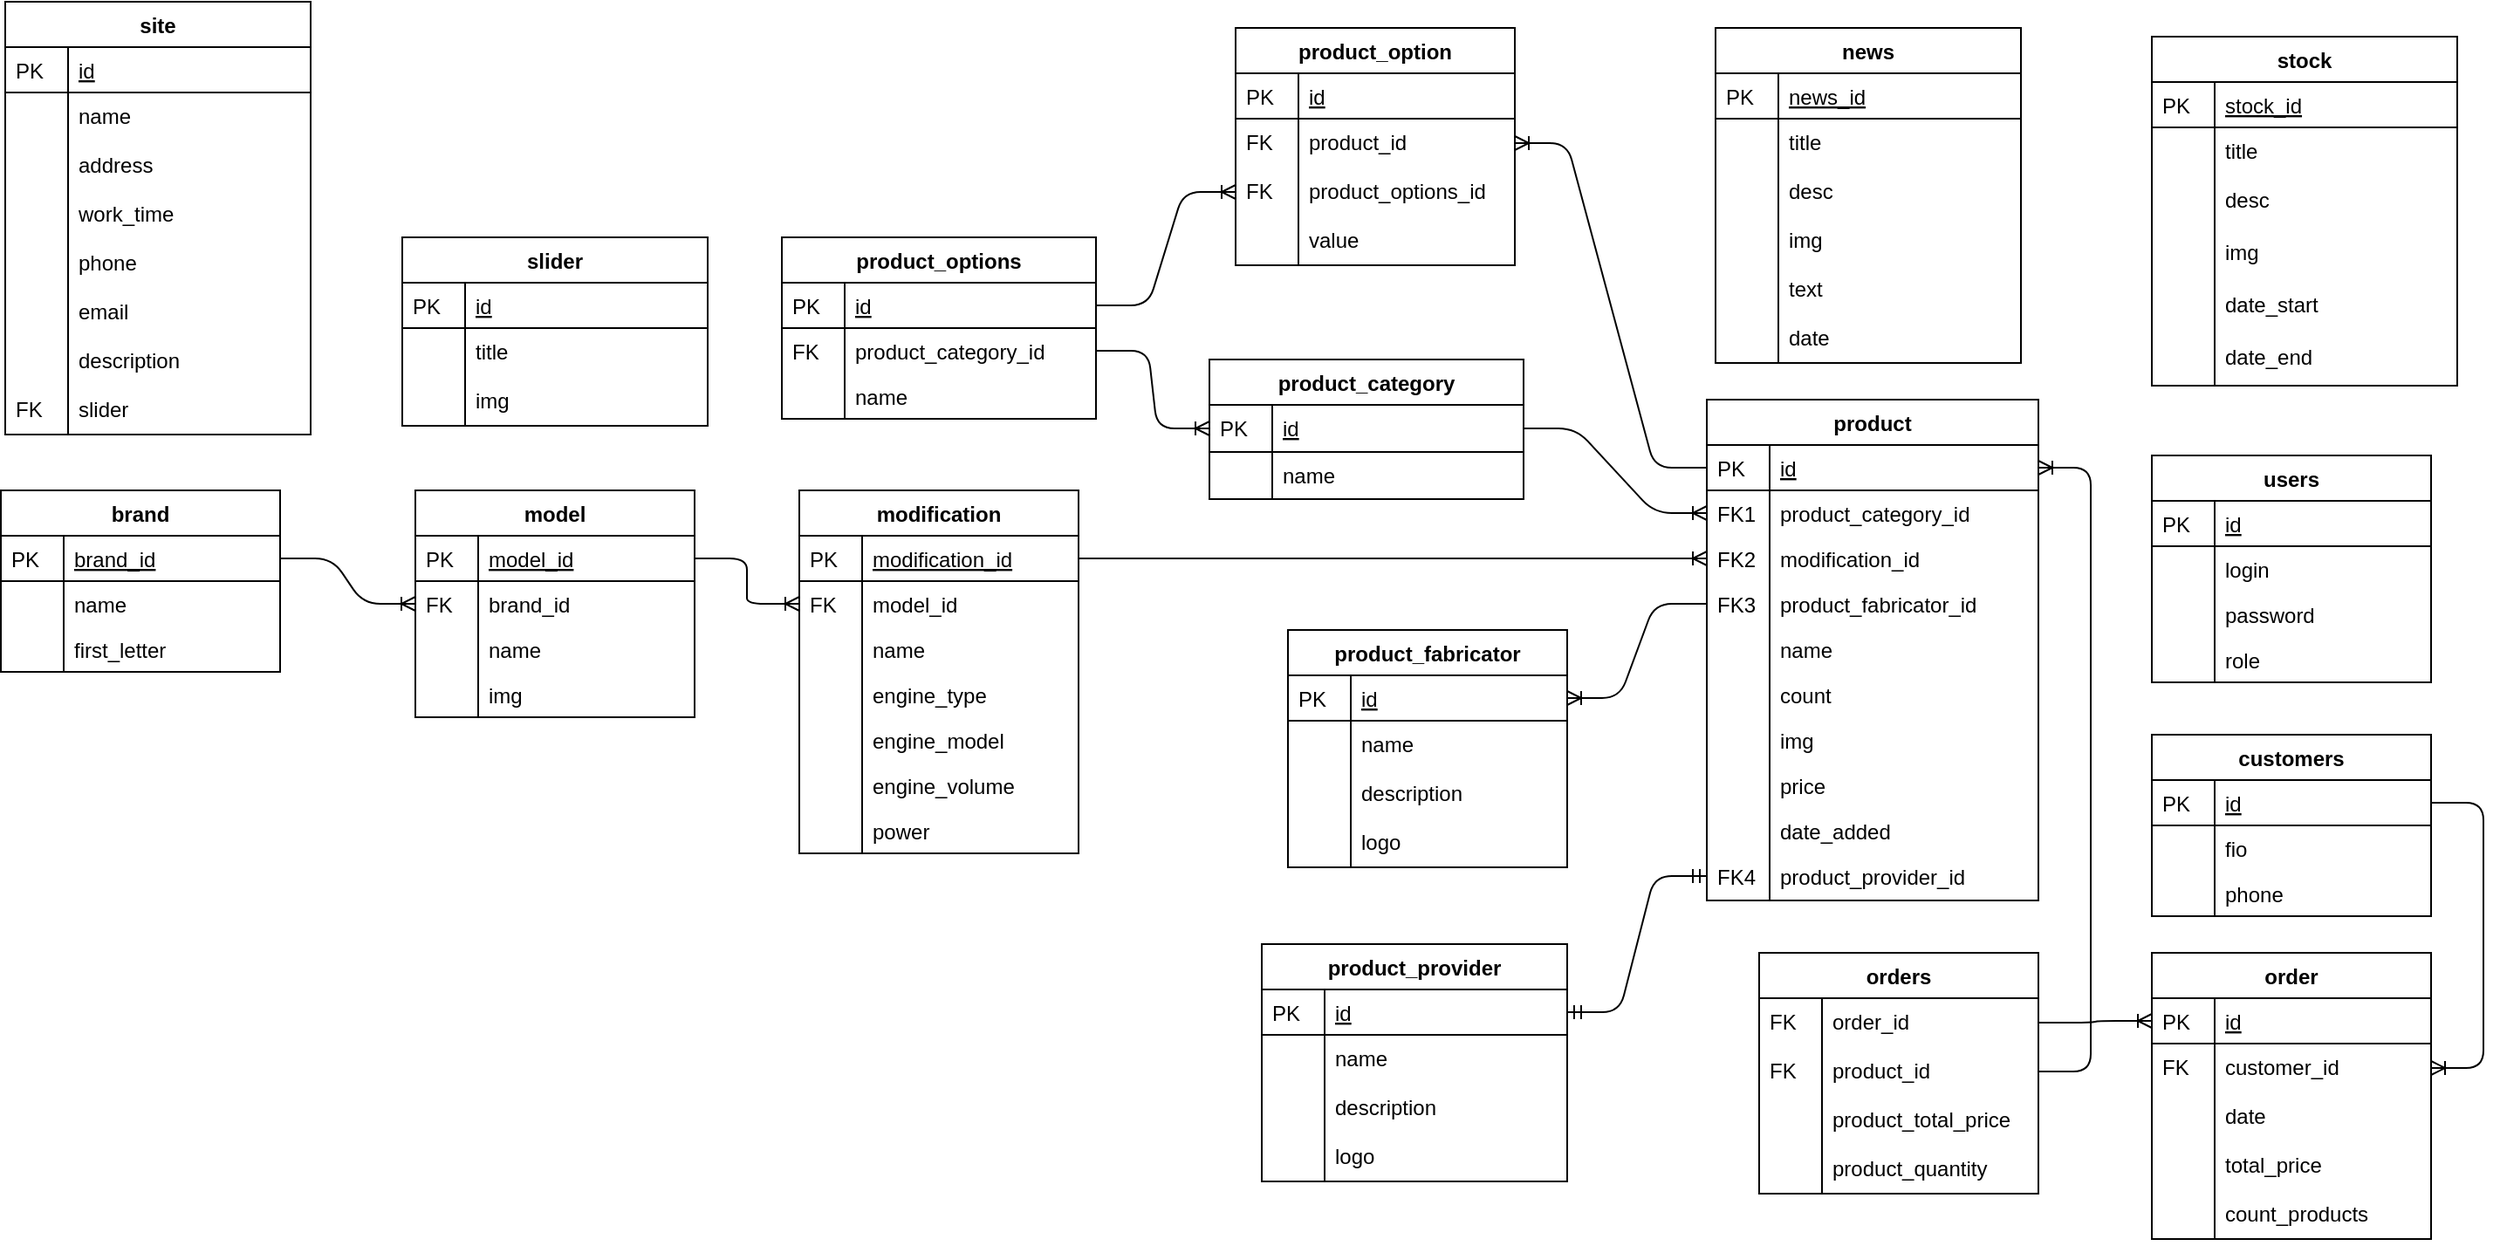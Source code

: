 <mxfile version="13.0.3" type="device"><diagram id="C5RBs43oDa-KdzZeNtuy" name="Page-1"><mxGraphModel dx="1422" dy="822" grid="1" gridSize="5" guides="1" tooltips="1" connect="1" arrows="1" fold="1" page="1" pageScale="1" pageWidth="827" pageHeight="1169" math="0" shadow="0"><root><mxCell id="WIyWlLk6GJQsqaUBKTNV-0"/><mxCell id="WIyWlLk6GJQsqaUBKTNV-1" parent="WIyWlLk6GJQsqaUBKTNV-0"/><mxCell id="DU6NOYqYR6JIWYNQKBQl-0" value="" style="edgeStyle=entityRelationEdgeStyle;fontSize=12;html=1;endArrow=ERoneToMany;" parent="WIyWlLk6GJQsqaUBKTNV-1" source="zkfFHV4jXpPFQw0GAbJ--52" target="zkfFHV4jXpPFQw0GAbJ--59" edge="1"><mxGeometry width="100" height="100" relative="1" as="geometry"><mxPoint x="360" y="540" as="sourcePoint"/><mxPoint x="460" y="440" as="targetPoint"/></mxGeometry></mxCell><mxCell id="DU6NOYqYR6JIWYNQKBQl-1" value="" style="edgeStyle=entityRelationEdgeStyle;fontSize=12;html=1;endArrow=ERoneToMany;" parent="WIyWlLk6GJQsqaUBKTNV-1" source="zkfFHV4jXpPFQw0GAbJ--57" target="zkfFHV4jXpPFQw0GAbJ--67" edge="1"><mxGeometry width="100" height="100" relative="1" as="geometry"><mxPoint x="320" y="405.0" as="sourcePoint"/><mxPoint x="370" y="405.0" as="targetPoint"/></mxGeometry></mxCell><mxCell id="DU6NOYqYR6JIWYNQKBQl-25" value="" style="edgeStyle=entityRelationEdgeStyle;fontSize=12;html=1;endArrow=ERoneToMany;" parent="WIyWlLk6GJQsqaUBKTNV-1" source="DU6NOYqYR6JIWYNQKBQl-21" target="DU6NOYqYR6JIWYNQKBQl-16" edge="1"><mxGeometry width="100" height="100" relative="1" as="geometry"><mxPoint x="310" y="405" as="sourcePoint"/><mxPoint x="370" y="405.0" as="targetPoint"/></mxGeometry></mxCell><mxCell id="DU6NOYqYR6JIWYNQKBQl-60" value="" style="edgeStyle=entityRelationEdgeStyle;fontSize=12;html=1;endArrow=ERoneToMany;" parent="WIyWlLk6GJQsqaUBKTNV-1" source="zkfFHV4jXpPFQw0GAbJ--65" target="DU6NOYqYR6JIWYNQKBQl-18" edge="1"><mxGeometry width="100" height="100" relative="1" as="geometry"><mxPoint x="970" y="353" as="sourcePoint"/><mxPoint x="1040" y="353" as="targetPoint"/></mxGeometry></mxCell><mxCell id="DU6NOYqYR6JIWYNQKBQl-102" value="" style="edgeStyle=entityRelationEdgeStyle;fontSize=12;html=1;endArrow=ERoneToMany;" parent="WIyWlLk6GJQsqaUBKTNV-1" source="DU6NOYqYR6JIWYNQKBQl-98" target="DU6NOYqYR6JIWYNQKBQl-86" edge="1"><mxGeometry width="100" height="100" relative="1" as="geometry"><mxPoint x="1830" y="315.0" as="sourcePoint"/><mxPoint x="1490" y="530" as="targetPoint"/></mxGeometry></mxCell><mxCell id="DU6NOYqYR6JIWYNQKBQl-103" value="" style="edgeStyle=entityRelationEdgeStyle;fontSize=12;html=1;endArrow=ERoneToMany;" parent="WIyWlLk6GJQsqaUBKTNV-1" source="DU6NOYqYR6JIWYNQKBQl-100" target="DU6NOYqYR6JIWYNQKBQl-14" edge="1"><mxGeometry width="100" height="100" relative="1" as="geometry"><mxPoint x="1600" y="315.0" as="sourcePoint"/><mxPoint x="1390" y="490" as="targetPoint"/></mxGeometry></mxCell><mxCell id="DU6NOYqYR6JIWYNQKBQl-113" value="" style="edgeStyle=entityRelationEdgeStyle;fontSize=12;html=1;endArrow=ERoneToMany;" parent="WIyWlLk6GJQsqaUBKTNV-1" source="DU6NOYqYR6JIWYNQKBQl-105" target="DU6NOYqYR6JIWYNQKBQl-88" edge="1"><mxGeometry width="100" height="100" relative="1" as="geometry"><mxPoint x="1830" y="358" as="sourcePoint"/><mxPoint x="1760" y="385" as="targetPoint"/></mxGeometry></mxCell><mxCell id="82HMb4MOk6cSGSkKUTyn-16" value="" style="edgeStyle=entityRelationEdgeStyle;fontSize=12;html=1;endArrow=ERoneToMany;" parent="WIyWlLk6GJQsqaUBKTNV-1" source="FWGVq6lPgHEDb4EBHc8f-3" target="FWGVq6lPgHEDb4EBHc8f-9" edge="1"><mxGeometry width="100" height="100" relative="1" as="geometry"><mxPoint x="730" y="130.0" as="sourcePoint"/><mxPoint x="1115" y="631" as="targetPoint"/></mxGeometry></mxCell><mxCell id="82HMb4MOk6cSGSkKUTyn-17" value="" style="edgeStyle=entityRelationEdgeStyle;fontSize=12;html=1;endArrow=ERoneToMany;" parent="WIyWlLk6GJQsqaUBKTNV-1" source="FWGVq6lPgHEDb4EBHc8f-5" target="DU6NOYqYR6JIWYNQKBQl-21" edge="1"><mxGeometry width="100" height="100" relative="1" as="geometry"><mxPoint x="730" y="158.0" as="sourcePoint"/><mxPoint x="867.0" y="634" as="targetPoint"/></mxGeometry></mxCell><mxCell id="zkfFHV4jXpPFQw0GAbJ--56" value="model" style="swimlane;fontStyle=1;childLayout=stackLayout;horizontal=1;startSize=26;horizontalStack=0;resizeParent=1;resizeLast=0;collapsible=1;marginBottom=0;rounded=0;shadow=0;strokeWidth=1;" parent="WIyWlLk6GJQsqaUBKTNV-1" vertex="1"><mxGeometry x="360" y="330" width="160" height="130" as="geometry"><mxRectangle x="370" y="120" width="160" height="26" as="alternateBounds"/></mxGeometry></mxCell><mxCell id="zkfFHV4jXpPFQw0GAbJ--57" value="model_id" style="shape=partialRectangle;top=0;left=0;right=0;bottom=1;align=left;verticalAlign=top;fillColor=none;spacingLeft=40;spacingRight=4;overflow=hidden;rotatable=0;points=[[0,0.5],[1,0.5]];portConstraint=eastwest;dropTarget=0;rounded=0;shadow=0;strokeWidth=1;fontStyle=4" parent="zkfFHV4jXpPFQw0GAbJ--56" vertex="1"><mxGeometry y="26" width="160" height="26" as="geometry"/></mxCell><mxCell id="zkfFHV4jXpPFQw0GAbJ--58" value="PK" style="shape=partialRectangle;top=0;left=0;bottom=0;fillColor=none;align=left;verticalAlign=top;spacingLeft=4;spacingRight=4;overflow=hidden;rotatable=0;points=[];portConstraint=eastwest;part=1;" parent="zkfFHV4jXpPFQw0GAbJ--57" vertex="1" connectable="0"><mxGeometry width="36" height="26" as="geometry"/></mxCell><mxCell id="zkfFHV4jXpPFQw0GAbJ--59" value="brand_id" style="shape=partialRectangle;top=0;left=0;right=0;bottom=0;align=left;verticalAlign=top;fillColor=none;spacingLeft=40;spacingRight=4;overflow=hidden;rotatable=0;points=[[0,0.5],[1,0.5]];portConstraint=eastwest;dropTarget=0;rounded=0;shadow=0;strokeWidth=1;" parent="zkfFHV4jXpPFQw0GAbJ--56" vertex="1"><mxGeometry y="52" width="160" height="26" as="geometry"/></mxCell><mxCell id="zkfFHV4jXpPFQw0GAbJ--60" value="FK" style="shape=partialRectangle;top=0;left=0;bottom=0;fillColor=none;align=left;verticalAlign=top;spacingLeft=4;spacingRight=4;overflow=hidden;rotatable=0;points=[];portConstraint=eastwest;part=1;" parent="zkfFHV4jXpPFQw0GAbJ--59" vertex="1" connectable="0"><mxGeometry width="36" height="26" as="geometry"/></mxCell><mxCell id="zkfFHV4jXpPFQw0GAbJ--61" value="name" style="shape=partialRectangle;top=0;left=0;right=0;bottom=0;align=left;verticalAlign=top;fillColor=none;spacingLeft=40;spacingRight=4;overflow=hidden;rotatable=0;points=[[0,0.5],[1,0.5]];portConstraint=eastwest;dropTarget=0;rounded=0;shadow=0;strokeWidth=1;" parent="zkfFHV4jXpPFQw0GAbJ--56" vertex="1"><mxGeometry y="78" width="160" height="26" as="geometry"/></mxCell><mxCell id="zkfFHV4jXpPFQw0GAbJ--62" value="" style="shape=partialRectangle;top=0;left=0;bottom=0;fillColor=none;align=left;verticalAlign=top;spacingLeft=4;spacingRight=4;overflow=hidden;rotatable=0;points=[];portConstraint=eastwest;part=1;" parent="zkfFHV4jXpPFQw0GAbJ--61" vertex="1" connectable="0"><mxGeometry width="36" height="26" as="geometry"/></mxCell><mxCell id="yBJgTJ8Bh5AJvXq8K2_j-19" value="img" style="shape=partialRectangle;top=0;left=0;right=0;bottom=0;align=left;verticalAlign=top;fillColor=none;spacingLeft=40;spacingRight=4;overflow=hidden;rotatable=0;points=[[0,0.5],[1,0.5]];portConstraint=eastwest;dropTarget=0;rounded=0;shadow=0;strokeWidth=1;" parent="zkfFHV4jXpPFQw0GAbJ--56" vertex="1"><mxGeometry y="104" width="160" height="26" as="geometry"/></mxCell><mxCell id="yBJgTJ8Bh5AJvXq8K2_j-20" value="" style="shape=partialRectangle;top=0;left=0;bottom=0;fillColor=none;align=left;verticalAlign=top;spacingLeft=4;spacingRight=4;overflow=hidden;rotatable=0;points=[];portConstraint=eastwest;part=1;" parent="yBJgTJ8Bh5AJvXq8K2_j-19" vertex="1" connectable="0"><mxGeometry width="36" height="26" as="geometry"/></mxCell><mxCell id="zkfFHV4jXpPFQw0GAbJ--64" value="modification" style="swimlane;fontStyle=1;childLayout=stackLayout;horizontal=1;startSize=26;horizontalStack=0;resizeParent=1;resizeLast=0;collapsible=1;marginBottom=0;rounded=0;shadow=0;strokeWidth=1;" parent="WIyWlLk6GJQsqaUBKTNV-1" vertex="1"><mxGeometry x="580" y="330" width="160" height="208" as="geometry"><mxRectangle x="590" y="120" width="160" height="26" as="alternateBounds"/></mxGeometry></mxCell><mxCell id="zkfFHV4jXpPFQw0GAbJ--65" value="modification_id" style="shape=partialRectangle;top=0;left=0;right=0;bottom=1;align=left;verticalAlign=top;fillColor=none;spacingLeft=40;spacingRight=4;overflow=hidden;rotatable=0;points=[[0,0.5],[1,0.5]];portConstraint=eastwest;dropTarget=0;rounded=0;shadow=0;strokeWidth=1;fontStyle=4" parent="zkfFHV4jXpPFQw0GAbJ--64" vertex="1"><mxGeometry y="26" width="160" height="26" as="geometry"/></mxCell><mxCell id="zkfFHV4jXpPFQw0GAbJ--66" value="PK" style="shape=partialRectangle;top=0;left=0;bottom=0;fillColor=none;align=left;verticalAlign=top;spacingLeft=4;spacingRight=4;overflow=hidden;rotatable=0;points=[];portConstraint=eastwest;part=1;" parent="zkfFHV4jXpPFQw0GAbJ--65" vertex="1" connectable="0"><mxGeometry width="36" height="26" as="geometry"/></mxCell><mxCell id="zkfFHV4jXpPFQw0GAbJ--67" value="model_id" style="shape=partialRectangle;top=0;left=0;right=0;bottom=0;align=left;verticalAlign=top;fillColor=none;spacingLeft=40;spacingRight=4;overflow=hidden;rotatable=0;points=[[0,0.5],[1,0.5]];portConstraint=eastwest;dropTarget=0;rounded=0;shadow=0;strokeWidth=1;" parent="zkfFHV4jXpPFQw0GAbJ--64" vertex="1"><mxGeometry y="52" width="160" height="26" as="geometry"/></mxCell><mxCell id="zkfFHV4jXpPFQw0GAbJ--68" value="FK" style="shape=partialRectangle;top=0;left=0;bottom=0;fillColor=none;align=left;verticalAlign=top;spacingLeft=4;spacingRight=4;overflow=hidden;rotatable=0;points=[];portConstraint=eastwest;part=1;" parent="zkfFHV4jXpPFQw0GAbJ--67" vertex="1" connectable="0"><mxGeometry width="36" height="26" as="geometry"/></mxCell><mxCell id="zkfFHV4jXpPFQw0GAbJ--69" value="name" style="shape=partialRectangle;top=0;left=0;right=0;bottom=0;align=left;verticalAlign=top;fillColor=none;spacingLeft=40;spacingRight=4;overflow=hidden;rotatable=0;points=[[0,0.5],[1,0.5]];portConstraint=eastwest;dropTarget=0;rounded=0;shadow=0;strokeWidth=1;" parent="zkfFHV4jXpPFQw0GAbJ--64" vertex="1"><mxGeometry y="78" width="160" height="26" as="geometry"/></mxCell><mxCell id="zkfFHV4jXpPFQw0GAbJ--70" value="" style="shape=partialRectangle;top=0;left=0;bottom=0;fillColor=none;align=left;verticalAlign=top;spacingLeft=4;spacingRight=4;overflow=hidden;rotatable=0;points=[];portConstraint=eastwest;part=1;" parent="zkfFHV4jXpPFQw0GAbJ--69" vertex="1" connectable="0"><mxGeometry width="36" height="26" as="geometry"/></mxCell><mxCell id="yBJgTJ8Bh5AJvXq8K2_j-21" value="engine_type" style="shape=partialRectangle;top=0;left=0;right=0;bottom=0;align=left;verticalAlign=top;fillColor=none;spacingLeft=40;spacingRight=4;overflow=hidden;rotatable=0;points=[[0,0.5],[1,0.5]];portConstraint=eastwest;dropTarget=0;rounded=0;shadow=0;strokeWidth=1;" parent="zkfFHV4jXpPFQw0GAbJ--64" vertex="1"><mxGeometry y="104" width="160" height="26" as="geometry"/></mxCell><mxCell id="yBJgTJ8Bh5AJvXq8K2_j-22" value="" style="shape=partialRectangle;top=0;left=0;bottom=0;fillColor=none;align=left;verticalAlign=top;spacingLeft=4;spacingRight=4;overflow=hidden;rotatable=0;points=[];portConstraint=eastwest;part=1;" parent="yBJgTJ8Bh5AJvXq8K2_j-21" vertex="1" connectable="0"><mxGeometry width="36" height="26" as="geometry"/></mxCell><mxCell id="yBJgTJ8Bh5AJvXq8K2_j-23" value="engine_model" style="shape=partialRectangle;top=0;left=0;right=0;bottom=0;align=left;verticalAlign=top;fillColor=none;spacingLeft=40;spacingRight=4;overflow=hidden;rotatable=0;points=[[0,0.5],[1,0.5]];portConstraint=eastwest;dropTarget=0;rounded=0;shadow=0;strokeWidth=1;" parent="zkfFHV4jXpPFQw0GAbJ--64" vertex="1"><mxGeometry y="130" width="160" height="26" as="geometry"/></mxCell><mxCell id="yBJgTJ8Bh5AJvXq8K2_j-24" value="" style="shape=partialRectangle;top=0;left=0;bottom=0;fillColor=none;align=left;verticalAlign=top;spacingLeft=4;spacingRight=4;overflow=hidden;rotatable=0;points=[];portConstraint=eastwest;part=1;" parent="yBJgTJ8Bh5AJvXq8K2_j-23" vertex="1" connectable="0"><mxGeometry width="36" height="26" as="geometry"/></mxCell><mxCell id="yBJgTJ8Bh5AJvXq8K2_j-25" value="engine_volume" style="shape=partialRectangle;top=0;left=0;right=0;bottom=0;align=left;verticalAlign=top;fillColor=none;spacingLeft=40;spacingRight=4;overflow=hidden;rotatable=0;points=[[0,0.5],[1,0.5]];portConstraint=eastwest;dropTarget=0;rounded=0;shadow=0;strokeWidth=1;" parent="zkfFHV4jXpPFQw0GAbJ--64" vertex="1"><mxGeometry y="156" width="160" height="26" as="geometry"/></mxCell><mxCell id="yBJgTJ8Bh5AJvXq8K2_j-26" value="" style="shape=partialRectangle;top=0;left=0;bottom=0;fillColor=none;align=left;verticalAlign=top;spacingLeft=4;spacingRight=4;overflow=hidden;rotatable=0;points=[];portConstraint=eastwest;part=1;" parent="yBJgTJ8Bh5AJvXq8K2_j-25" vertex="1" connectable="0"><mxGeometry width="36" height="26" as="geometry"/></mxCell><mxCell id="yBJgTJ8Bh5AJvXq8K2_j-27" value="power" style="shape=partialRectangle;top=0;left=0;right=0;bottom=0;align=left;verticalAlign=top;fillColor=none;spacingLeft=40;spacingRight=4;overflow=hidden;rotatable=0;points=[[0,0.5],[1,0.5]];portConstraint=eastwest;dropTarget=0;rounded=0;shadow=0;strokeWidth=1;" parent="zkfFHV4jXpPFQw0GAbJ--64" vertex="1"><mxGeometry y="182" width="160" height="26" as="geometry"/></mxCell><mxCell id="yBJgTJ8Bh5AJvXq8K2_j-28" value="" style="shape=partialRectangle;top=0;left=0;bottom=0;fillColor=none;align=left;verticalAlign=top;spacingLeft=4;spacingRight=4;overflow=hidden;rotatable=0;points=[];portConstraint=eastwest;part=1;" parent="yBJgTJ8Bh5AJvXq8K2_j-27" vertex="1" connectable="0"><mxGeometry width="36" height="26" as="geometry"/></mxCell><mxCell id="DU6NOYqYR6JIWYNQKBQl-13" value="product" style="swimlane;fontStyle=1;childLayout=stackLayout;horizontal=1;startSize=26;horizontalStack=0;resizeParent=1;resizeLast=0;collapsible=1;marginBottom=0;rounded=0;shadow=0;strokeWidth=1;" parent="WIyWlLk6GJQsqaUBKTNV-1" vertex="1"><mxGeometry x="1100" y="278" width="190" height="287" as="geometry"><mxRectangle x="590" y="120" width="160" height="26" as="alternateBounds"/></mxGeometry></mxCell><mxCell id="DU6NOYqYR6JIWYNQKBQl-14" value="id" style="shape=partialRectangle;top=0;left=0;right=0;bottom=1;align=left;verticalAlign=top;fillColor=none;spacingLeft=40;spacingRight=4;overflow=hidden;rotatable=0;points=[[0,0.5],[1,0.5]];portConstraint=eastwest;dropTarget=0;rounded=0;shadow=0;strokeWidth=1;fontStyle=4" parent="DU6NOYqYR6JIWYNQKBQl-13" vertex="1"><mxGeometry y="26" width="190" height="26" as="geometry"/></mxCell><mxCell id="DU6NOYqYR6JIWYNQKBQl-15" value="PK" style="shape=partialRectangle;top=0;left=0;bottom=0;fillColor=none;align=left;verticalAlign=top;spacingLeft=4;spacingRight=4;overflow=hidden;rotatable=0;points=[];portConstraint=eastwest;part=1;" parent="DU6NOYqYR6JIWYNQKBQl-14" vertex="1" connectable="0"><mxGeometry width="36" height="26" as="geometry"/></mxCell><mxCell id="DU6NOYqYR6JIWYNQKBQl-16" value="product_category_id" style="shape=partialRectangle;top=0;left=0;right=0;bottom=0;align=left;verticalAlign=top;fillColor=none;spacingLeft=40;spacingRight=4;overflow=hidden;rotatable=0;points=[[0,0.5],[1,0.5]];portConstraint=eastwest;dropTarget=0;rounded=0;shadow=0;strokeWidth=1;" parent="DU6NOYqYR6JIWYNQKBQl-13" vertex="1"><mxGeometry y="52" width="190" height="26" as="geometry"/></mxCell><mxCell id="DU6NOYqYR6JIWYNQKBQl-17" value="FK1" style="shape=partialRectangle;top=0;left=0;bottom=0;fillColor=none;align=left;verticalAlign=top;spacingLeft=4;spacingRight=4;overflow=hidden;rotatable=0;points=[];portConstraint=eastwest;part=1;" parent="DU6NOYqYR6JIWYNQKBQl-16" vertex="1" connectable="0"><mxGeometry width="36" height="26" as="geometry"/></mxCell><mxCell id="DU6NOYqYR6JIWYNQKBQl-18" value="modification_id" style="shape=partialRectangle;top=0;left=0;right=0;bottom=0;align=left;verticalAlign=top;fillColor=none;spacingLeft=40;spacingRight=4;overflow=hidden;rotatable=0;points=[[0,0.5],[1,0.5]];portConstraint=eastwest;dropTarget=0;rounded=0;shadow=0;strokeWidth=1;fontStyle=0" parent="DU6NOYqYR6JIWYNQKBQl-13" vertex="1"><mxGeometry y="78" width="190" height="26" as="geometry"/></mxCell><mxCell id="DU6NOYqYR6JIWYNQKBQl-19" value="FK2" style="shape=partialRectangle;top=0;left=0;bottom=0;fillColor=none;align=left;verticalAlign=top;spacingLeft=4;spacingRight=4;overflow=hidden;rotatable=0;points=[];portConstraint=eastwest;part=1;" parent="DU6NOYqYR6JIWYNQKBQl-18" vertex="1" connectable="0"><mxGeometry width="36" height="26" as="geometry"/></mxCell><mxCell id="DU6NOYqYR6JIWYNQKBQl-81" value="product_fabricator_id" style="shape=partialRectangle;top=0;left=0;right=0;bottom=0;align=left;verticalAlign=top;fillColor=none;spacingLeft=40;spacingRight=4;overflow=hidden;rotatable=0;points=[[0,0.5],[1,0.5]];portConstraint=eastwest;dropTarget=0;rounded=0;shadow=0;strokeWidth=1;fontStyle=0" parent="DU6NOYqYR6JIWYNQKBQl-13" vertex="1"><mxGeometry y="104" width="190" height="26" as="geometry"/></mxCell><mxCell id="DU6NOYqYR6JIWYNQKBQl-82" value="FK3" style="shape=partialRectangle;top=0;left=0;bottom=0;fillColor=none;align=left;verticalAlign=top;spacingLeft=4;spacingRight=4;overflow=hidden;rotatable=0;points=[];portConstraint=eastwest;part=1;" parent="DU6NOYqYR6JIWYNQKBQl-81" vertex="1" connectable="0"><mxGeometry width="36" height="26" as="geometry"/></mxCell><mxCell id="DU6NOYqYR6JIWYNQKBQl-27" value="name" style="shape=partialRectangle;top=0;left=0;right=0;bottom=0;align=left;verticalAlign=top;fillColor=none;spacingLeft=40;spacingRight=4;overflow=hidden;rotatable=0;points=[[0,0.5],[1,0.5]];portConstraint=eastwest;dropTarget=0;rounded=0;shadow=0;strokeWidth=1;fontStyle=0" parent="DU6NOYqYR6JIWYNQKBQl-13" vertex="1"><mxGeometry y="130" width="190" height="26" as="geometry"/></mxCell><mxCell id="DU6NOYqYR6JIWYNQKBQl-28" value="" style="shape=partialRectangle;top=0;left=0;bottom=0;fillColor=none;align=left;verticalAlign=top;spacingLeft=4;spacingRight=4;overflow=hidden;rotatable=0;points=[];portConstraint=eastwest;part=1;" parent="DU6NOYqYR6JIWYNQKBQl-27" vertex="1" connectable="0"><mxGeometry width="36" height="26" as="geometry"/></mxCell><mxCell id="DU6NOYqYR6JIWYNQKBQl-43" value="count" style="shape=partialRectangle;top=0;left=0;right=0;bottom=0;align=left;verticalAlign=top;fillColor=none;spacingLeft=40;spacingRight=4;overflow=hidden;rotatable=0;points=[[0,0.5],[1,0.5]];portConstraint=eastwest;dropTarget=0;rounded=0;shadow=0;strokeWidth=1;fontStyle=0" parent="DU6NOYqYR6JIWYNQKBQl-13" vertex="1"><mxGeometry y="156" width="190" height="26" as="geometry"/></mxCell><mxCell id="DU6NOYqYR6JIWYNQKBQl-44" value="" style="shape=partialRectangle;top=0;left=0;bottom=0;fillColor=none;align=left;verticalAlign=top;spacingLeft=4;spacingRight=4;overflow=hidden;rotatable=0;points=[];portConstraint=eastwest;part=1;" parent="DU6NOYqYR6JIWYNQKBQl-43" vertex="1" connectable="0"><mxGeometry width="36" height="26" as="geometry"/></mxCell><mxCell id="DU6NOYqYR6JIWYNQKBQl-45" value="img" style="shape=partialRectangle;top=0;left=0;right=0;bottom=0;align=left;verticalAlign=top;fillColor=none;spacingLeft=40;spacingRight=4;overflow=hidden;rotatable=0;points=[[0,0.5],[1,0.5]];portConstraint=eastwest;dropTarget=0;rounded=0;shadow=0;strokeWidth=1;fontStyle=0" parent="DU6NOYqYR6JIWYNQKBQl-13" vertex="1"><mxGeometry y="182" width="190" height="26" as="geometry"/></mxCell><mxCell id="DU6NOYqYR6JIWYNQKBQl-46" value="" style="shape=partialRectangle;top=0;left=0;bottom=0;fillColor=none;align=left;verticalAlign=top;spacingLeft=4;spacingRight=4;overflow=hidden;rotatable=0;points=[];portConstraint=eastwest;part=1;" parent="DU6NOYqYR6JIWYNQKBQl-45" vertex="1" connectable="0"><mxGeometry width="36" height="26" as="geometry"/></mxCell><mxCell id="DU6NOYqYR6JIWYNQKBQl-47" value="price" style="shape=partialRectangle;top=0;left=0;right=0;bottom=0;align=left;verticalAlign=top;fillColor=none;spacingLeft=40;spacingRight=4;overflow=hidden;rotatable=0;points=[[0,0.5],[1,0.5]];portConstraint=eastwest;dropTarget=0;rounded=0;shadow=0;strokeWidth=1;fontStyle=0" parent="DU6NOYqYR6JIWYNQKBQl-13" vertex="1"><mxGeometry y="208" width="190" height="26" as="geometry"/></mxCell><mxCell id="DU6NOYqYR6JIWYNQKBQl-48" value="" style="shape=partialRectangle;top=0;left=0;bottom=0;fillColor=none;align=left;verticalAlign=top;spacingLeft=4;spacingRight=4;overflow=hidden;rotatable=0;points=[];portConstraint=eastwest;part=1;" parent="DU6NOYqYR6JIWYNQKBQl-47" vertex="1" connectable="0"><mxGeometry width="36" height="26" as="geometry"/></mxCell><mxCell id="BxkAbmb-PH-Q4-Hu2uCu-0" value="date_added" style="shape=partialRectangle;top=0;left=0;right=0;bottom=0;align=left;verticalAlign=top;fillColor=none;spacingLeft=40;spacingRight=4;overflow=hidden;rotatable=0;points=[[0,0.5],[1,0.5]];portConstraint=eastwest;dropTarget=0;rounded=0;shadow=0;strokeWidth=1;fontStyle=0" parent="DU6NOYqYR6JIWYNQKBQl-13" vertex="1"><mxGeometry y="234" width="190" height="26" as="geometry"/></mxCell><mxCell id="BxkAbmb-PH-Q4-Hu2uCu-1" value="" style="shape=partialRectangle;top=0;left=0;bottom=0;fillColor=none;align=left;verticalAlign=top;spacingLeft=4;spacingRight=4;overflow=hidden;rotatable=0;points=[];portConstraint=eastwest;part=1;" parent="BxkAbmb-PH-Q4-Hu2uCu-0" vertex="1" connectable="0"><mxGeometry width="36" height="26" as="geometry"/></mxCell><mxCell id="xiWfxGk5D1_RnulCDuX7-8" value="product_provider_id" style="shape=partialRectangle;top=0;left=0;right=0;bottom=0;align=left;verticalAlign=top;fillColor=none;spacingLeft=40;spacingRight=4;overflow=hidden;rotatable=0;points=[[0,0.5],[1,0.5]];portConstraint=eastwest;dropTarget=0;rounded=0;shadow=0;strokeWidth=1;fontStyle=0" parent="DU6NOYqYR6JIWYNQKBQl-13" vertex="1"><mxGeometry y="260" width="190" height="26" as="geometry"/></mxCell><mxCell id="xiWfxGk5D1_RnulCDuX7-9" value="FK4" style="shape=partialRectangle;top=0;left=0;bottom=0;fillColor=none;align=left;verticalAlign=top;spacingLeft=4;spacingRight=4;overflow=hidden;rotatable=0;points=[];portConstraint=eastwest;part=1;" parent="xiWfxGk5D1_RnulCDuX7-8" vertex="1" connectable="0"><mxGeometry width="36" height="26" as="geometry"/></mxCell><mxCell id="xiWfxGk5D1_RnulCDuX7-7" value="" style="edgeStyle=entityRelationEdgeStyle;fontSize=12;html=1;endArrow=ERmandOne;startArrow=ERmandOne;" parent="WIyWlLk6GJQsqaUBKTNV-1" source="xiWfxGk5D1_RnulCDuX7-1" target="xiWfxGk5D1_RnulCDuX7-8" edge="1"><mxGeometry width="100" height="100" relative="1" as="geometry"><mxPoint x="965" y="514" as="sourcePoint"/><mxPoint x="1070" y="570" as="targetPoint"/></mxGeometry></mxCell><mxCell id="xiWfxGk5D1_RnulCDuX7-10" value="" style="edgeStyle=entityRelationEdgeStyle;fontSize=12;html=1;endArrow=ERoneToMany;" parent="WIyWlLk6GJQsqaUBKTNV-1" source="DU6NOYqYR6JIWYNQKBQl-81" target="DU6NOYqYR6JIWYNQKBQl-73" edge="1"><mxGeometry width="100" height="100" relative="1" as="geometry"><mxPoint x="985" y="374" as="sourcePoint"/><mxPoint x="1105" y="374" as="targetPoint"/></mxGeometry></mxCell><mxCell id="DU6NOYqYR6JIWYNQKBQl-72" value="product_fabricator" style="swimlane;fontStyle=1;childLayout=stackLayout;horizontal=1;startSize=26;horizontalStack=0;resizeParent=1;resizeLast=0;collapsible=1;marginBottom=0;rounded=0;shadow=0;strokeWidth=1;" parent="WIyWlLk6GJQsqaUBKTNV-1" vertex="1"><mxGeometry x="860" y="410" width="160" height="136" as="geometry"><mxRectangle x="150" y="146" width="160" height="26" as="alternateBounds"/></mxGeometry></mxCell><mxCell id="DU6NOYqYR6JIWYNQKBQl-73" value="id" style="shape=partialRectangle;top=0;left=0;right=0;bottom=1;align=left;verticalAlign=top;fillColor=none;spacingLeft=40;spacingRight=4;overflow=hidden;rotatable=0;points=[[0,0.5],[1,0.5]];portConstraint=eastwest;dropTarget=0;rounded=0;shadow=0;strokeWidth=1;fontStyle=4" parent="DU6NOYqYR6JIWYNQKBQl-72" vertex="1"><mxGeometry y="26" width="160" height="26" as="geometry"/></mxCell><mxCell id="DU6NOYqYR6JIWYNQKBQl-74" value="PK" style="shape=partialRectangle;top=0;left=0;bottom=0;fillColor=none;align=left;verticalAlign=top;spacingLeft=4;spacingRight=4;overflow=hidden;rotatable=0;points=[];portConstraint=eastwest;part=1;" parent="DU6NOYqYR6JIWYNQKBQl-73" vertex="1" connectable="0"><mxGeometry width="36" height="26" as="geometry"/></mxCell><mxCell id="DU6NOYqYR6JIWYNQKBQl-75" value="name" style="shape=partialRectangle;top=0;left=0;right=0;bottom=0;align=left;verticalAlign=top;fillColor=none;spacingLeft=40;spacingRight=4;overflow=hidden;rotatable=0;points=[[0,0.5],[1,0.5]];portConstraint=eastwest;dropTarget=0;rounded=0;shadow=0;strokeWidth=1;" parent="DU6NOYqYR6JIWYNQKBQl-72" vertex="1"><mxGeometry y="52" width="160" height="28" as="geometry"/></mxCell><mxCell id="DU6NOYqYR6JIWYNQKBQl-76" value="" style="shape=partialRectangle;top=0;left=0;bottom=0;fillColor=none;align=left;verticalAlign=top;spacingLeft=4;spacingRight=4;overflow=hidden;rotatable=0;points=[];portConstraint=eastwest;part=1;" parent="DU6NOYqYR6JIWYNQKBQl-75" vertex="1" connectable="0"><mxGeometry width="36" height="28" as="geometry"/></mxCell><mxCell id="-Xx5cBMXRCsui2bwOQg1-21" value="description" style="shape=partialRectangle;top=0;left=0;right=0;bottom=0;align=left;verticalAlign=top;fillColor=none;spacingLeft=40;spacingRight=4;overflow=hidden;rotatable=0;points=[[0,0.5],[1,0.5]];portConstraint=eastwest;dropTarget=0;rounded=0;shadow=0;strokeWidth=1;" parent="DU6NOYqYR6JIWYNQKBQl-72" vertex="1"><mxGeometry y="80" width="160" height="28" as="geometry"/></mxCell><mxCell id="-Xx5cBMXRCsui2bwOQg1-22" value="" style="shape=partialRectangle;top=0;left=0;bottom=0;fillColor=none;align=left;verticalAlign=top;spacingLeft=4;spacingRight=4;overflow=hidden;rotatable=0;points=[];portConstraint=eastwest;part=1;" parent="-Xx5cBMXRCsui2bwOQg1-21" vertex="1" connectable="0"><mxGeometry width="36" height="28" as="geometry"/></mxCell><mxCell id="MXVTPuAK6uHWYL1iaz4F-0" value="logo" style="shape=partialRectangle;top=0;left=0;right=0;bottom=0;align=left;verticalAlign=top;fillColor=none;spacingLeft=40;spacingRight=4;overflow=hidden;rotatable=0;points=[[0,0.5],[1,0.5]];portConstraint=eastwest;dropTarget=0;rounded=0;shadow=0;strokeWidth=1;" parent="DU6NOYqYR6JIWYNQKBQl-72" vertex="1"><mxGeometry y="108" width="160" height="28" as="geometry"/></mxCell><mxCell id="MXVTPuAK6uHWYL1iaz4F-1" value="" style="shape=partialRectangle;top=0;left=0;bottom=0;fillColor=none;align=left;verticalAlign=top;spacingLeft=4;spacingRight=4;overflow=hidden;rotatable=0;points=[];portConstraint=eastwest;part=1;" parent="MXVTPuAK6uHWYL1iaz4F-0" vertex="1" connectable="0"><mxGeometry width="36" height="28" as="geometry"/></mxCell><mxCell id="-Xx5cBMXRCsui2bwOQg1-18" value="" style="edgeStyle=entityRelationEdgeStyle;fontSize=12;html=1;endArrow=ERoneToMany;" parent="WIyWlLk6GJQsqaUBKTNV-1" source="DU6NOYqYR6JIWYNQKBQl-14" target="82HMb4MOk6cSGSkKUTyn-7" edge="1"><mxGeometry width="100" height="100" relative="1" as="geometry"><mxPoint x="745" y="198" as="sourcePoint"/><mxPoint x="745" y="259" as="targetPoint"/></mxGeometry></mxCell><mxCell id="DU6NOYqYR6JIWYNQKBQl-20" value="product_category" style="swimlane;fontStyle=1;childLayout=stackLayout;horizontal=1;startSize=26;horizontalStack=0;resizeParent=1;resizeLast=0;collapsible=1;marginBottom=0;rounded=0;shadow=0;strokeWidth=1;" parent="WIyWlLk6GJQsqaUBKTNV-1" vertex="1"><mxGeometry x="815" y="255" width="180" height="80" as="geometry"><mxRectangle x="150" y="146" width="160" height="26" as="alternateBounds"/></mxGeometry></mxCell><mxCell id="DU6NOYqYR6JIWYNQKBQl-21" value="id" style="shape=partialRectangle;top=0;left=0;right=0;bottom=1;align=left;verticalAlign=top;fillColor=none;spacingLeft=40;spacingRight=4;overflow=hidden;rotatable=0;points=[[0,0.5],[1,0.5]];portConstraint=eastwest;dropTarget=0;rounded=0;shadow=0;strokeWidth=1;fontStyle=4" parent="DU6NOYqYR6JIWYNQKBQl-20" vertex="1"><mxGeometry y="26" width="180" height="27" as="geometry"/></mxCell><mxCell id="DU6NOYqYR6JIWYNQKBQl-22" value="PK" style="shape=partialRectangle;top=0;left=0;bottom=0;fillColor=none;align=left;verticalAlign=top;spacingLeft=4;spacingRight=4;overflow=hidden;rotatable=0;points=[];portConstraint=eastwest;part=1;" parent="DU6NOYqYR6JIWYNQKBQl-21" vertex="1" connectable="0"><mxGeometry width="36" height="27.0" as="geometry"/></mxCell><mxCell id="DU6NOYqYR6JIWYNQKBQl-23" value="name" style="shape=partialRectangle;top=0;left=0;right=0;bottom=0;align=left;verticalAlign=top;fillColor=none;spacingLeft=40;spacingRight=4;overflow=hidden;rotatable=0;points=[[0,0.5],[1,0.5]];portConstraint=eastwest;dropTarget=0;rounded=0;shadow=0;strokeWidth=1;" parent="DU6NOYqYR6JIWYNQKBQl-20" vertex="1"><mxGeometry y="53" width="180" height="26" as="geometry"/></mxCell><mxCell id="DU6NOYqYR6JIWYNQKBQl-24" value="" style="shape=partialRectangle;top=0;left=0;bottom=0;fillColor=none;align=left;verticalAlign=top;spacingLeft=4;spacingRight=4;overflow=hidden;rotatable=0;points=[];portConstraint=eastwest;part=1;" parent="DU6NOYqYR6JIWYNQKBQl-23" vertex="1" connectable="0"><mxGeometry width="36" height="26" as="geometry"/></mxCell><mxCell id="xiWfxGk5D1_RnulCDuX7-0" value="product_provider" style="swimlane;fontStyle=1;childLayout=stackLayout;horizontal=1;startSize=26;horizontalStack=0;resizeParent=1;resizeLast=0;collapsible=1;marginBottom=0;rounded=0;shadow=0;strokeWidth=1;" parent="WIyWlLk6GJQsqaUBKTNV-1" vertex="1"><mxGeometry x="845" y="590" width="175" height="136" as="geometry"><mxRectangle x="150" y="146" width="160" height="26" as="alternateBounds"/></mxGeometry></mxCell><mxCell id="xiWfxGk5D1_RnulCDuX7-1" value="id" style="shape=partialRectangle;top=0;left=0;right=0;bottom=1;align=left;verticalAlign=top;fillColor=none;spacingLeft=40;spacingRight=4;overflow=hidden;rotatable=0;points=[[0,0.5],[1,0.5]];portConstraint=eastwest;dropTarget=0;rounded=0;shadow=0;strokeWidth=1;fontStyle=4" parent="xiWfxGk5D1_RnulCDuX7-0" vertex="1"><mxGeometry y="26" width="175" height="26" as="geometry"/></mxCell><mxCell id="xiWfxGk5D1_RnulCDuX7-2" value="PK" style="shape=partialRectangle;top=0;left=0;bottom=0;fillColor=none;align=left;verticalAlign=top;spacingLeft=4;spacingRight=4;overflow=hidden;rotatable=0;points=[];portConstraint=eastwest;part=1;" parent="xiWfxGk5D1_RnulCDuX7-1" vertex="1" connectable="0"><mxGeometry width="36" height="26" as="geometry"/></mxCell><mxCell id="xiWfxGk5D1_RnulCDuX7-3" value="name" style="shape=partialRectangle;top=0;left=0;right=0;bottom=0;align=left;verticalAlign=top;fillColor=none;spacingLeft=40;spacingRight=4;overflow=hidden;rotatable=0;points=[[0,0.5],[1,0.5]];portConstraint=eastwest;dropTarget=0;rounded=0;shadow=0;strokeWidth=1;" parent="xiWfxGk5D1_RnulCDuX7-0" vertex="1"><mxGeometry y="52" width="175" height="28" as="geometry"/></mxCell><mxCell id="xiWfxGk5D1_RnulCDuX7-4" value="" style="shape=partialRectangle;top=0;left=0;bottom=0;fillColor=none;align=left;verticalAlign=top;spacingLeft=4;spacingRight=4;overflow=hidden;rotatable=0;points=[];portConstraint=eastwest;part=1;" parent="xiWfxGk5D1_RnulCDuX7-3" vertex="1" connectable="0"><mxGeometry width="36" height="28" as="geometry"/></mxCell><mxCell id="-Xx5cBMXRCsui2bwOQg1-23" value="description" style="shape=partialRectangle;top=0;left=0;right=0;bottom=0;align=left;verticalAlign=top;fillColor=none;spacingLeft=40;spacingRight=4;overflow=hidden;rotatable=0;points=[[0,0.5],[1,0.5]];portConstraint=eastwest;dropTarget=0;rounded=0;shadow=0;strokeWidth=1;" parent="xiWfxGk5D1_RnulCDuX7-0" vertex="1"><mxGeometry y="80" width="175" height="28" as="geometry"/></mxCell><mxCell id="-Xx5cBMXRCsui2bwOQg1-24" value="" style="shape=partialRectangle;top=0;left=0;bottom=0;fillColor=none;align=left;verticalAlign=top;spacingLeft=4;spacingRight=4;overflow=hidden;rotatable=0;points=[];portConstraint=eastwest;part=1;" parent="-Xx5cBMXRCsui2bwOQg1-23" vertex="1" connectable="0"><mxGeometry width="36" height="28" as="geometry"/></mxCell><mxCell id="xiWfxGk5D1_RnulCDuX7-5" value="logo" style="shape=partialRectangle;top=0;left=0;right=0;bottom=0;align=left;verticalAlign=top;fillColor=none;spacingLeft=40;spacingRight=4;overflow=hidden;rotatable=0;points=[[0,0.5],[1,0.5]];portConstraint=eastwest;dropTarget=0;rounded=0;shadow=0;strokeWidth=1;" parent="xiWfxGk5D1_RnulCDuX7-0" vertex="1"><mxGeometry y="108" width="175" height="28" as="geometry"/></mxCell><mxCell id="xiWfxGk5D1_RnulCDuX7-6" value="" style="shape=partialRectangle;top=0;left=0;bottom=0;fillColor=none;align=left;verticalAlign=top;spacingLeft=4;spacingRight=4;overflow=hidden;rotatable=0;points=[];portConstraint=eastwest;part=1;" parent="xiWfxGk5D1_RnulCDuX7-5" vertex="1" connectable="0"><mxGeometry width="36" height="28" as="geometry"/></mxCell><mxCell id="FWGVq6lPgHEDb4EBHc8f-2" value="product_options" style="swimlane;fontStyle=1;childLayout=stackLayout;horizontal=1;startSize=26;horizontalStack=0;resizeParent=1;resizeLast=0;collapsible=1;marginBottom=0;rounded=0;shadow=0;strokeWidth=1;" parent="WIyWlLk6GJQsqaUBKTNV-1" vertex="1"><mxGeometry x="570" y="185" width="180" height="104" as="geometry"><mxRectangle x="150" y="146" width="160" height="26" as="alternateBounds"/></mxGeometry></mxCell><mxCell id="FWGVq6lPgHEDb4EBHc8f-3" value="id" style="shape=partialRectangle;top=0;left=0;right=0;bottom=1;align=left;verticalAlign=top;fillColor=none;spacingLeft=40;spacingRight=4;overflow=hidden;rotatable=0;points=[[0,0.5],[1,0.5]];portConstraint=eastwest;dropTarget=0;rounded=0;shadow=0;strokeWidth=1;fontStyle=4" parent="FWGVq6lPgHEDb4EBHc8f-2" vertex="1"><mxGeometry y="26" width="180" height="26" as="geometry"/></mxCell><mxCell id="FWGVq6lPgHEDb4EBHc8f-4" value="PK" style="shape=partialRectangle;top=0;left=0;bottom=0;fillColor=none;align=left;verticalAlign=top;spacingLeft=4;spacingRight=4;overflow=hidden;rotatable=0;points=[];portConstraint=eastwest;part=1;" parent="FWGVq6lPgHEDb4EBHc8f-3" vertex="1" connectable="0"><mxGeometry width="36" height="26" as="geometry"/></mxCell><mxCell id="FWGVq6lPgHEDb4EBHc8f-5" value="product_category_id" style="shape=partialRectangle;top=0;left=0;right=0;bottom=0;align=left;verticalAlign=top;fillColor=none;spacingLeft=40;spacingRight=4;overflow=hidden;rotatable=0;points=[[0,0.5],[1,0.5]];portConstraint=eastwest;dropTarget=0;rounded=0;shadow=0;strokeWidth=1;" parent="FWGVq6lPgHEDb4EBHc8f-2" vertex="1"><mxGeometry y="52" width="180" height="26" as="geometry"/></mxCell><mxCell id="FWGVq6lPgHEDb4EBHc8f-6" value="FK" style="shape=partialRectangle;top=0;left=0;bottom=0;fillColor=none;align=left;verticalAlign=top;spacingLeft=4;spacingRight=4;overflow=hidden;rotatable=0;points=[];portConstraint=eastwest;part=1;" parent="FWGVq6lPgHEDb4EBHc8f-5" vertex="1" connectable="0"><mxGeometry width="36" height="26" as="geometry"/></mxCell><mxCell id="FWGVq6lPgHEDb4EBHc8f-7" value="name" style="shape=partialRectangle;top=0;left=0;right=0;bottom=0;align=left;verticalAlign=top;fillColor=none;spacingLeft=40;spacingRight=4;overflow=hidden;rotatable=0;points=[[0,0.5],[1,0.5]];portConstraint=eastwest;dropTarget=0;rounded=0;shadow=0;strokeWidth=1;" parent="FWGVq6lPgHEDb4EBHc8f-2" vertex="1"><mxGeometry y="78" width="180" height="26" as="geometry"/></mxCell><mxCell id="FWGVq6lPgHEDb4EBHc8f-8" value="" style="shape=partialRectangle;top=0;left=0;bottom=0;fillColor=none;align=left;verticalAlign=top;spacingLeft=4;spacingRight=4;overflow=hidden;rotatable=0;points=[];portConstraint=eastwest;part=1;" parent="FWGVq6lPgHEDb4EBHc8f-7" vertex="1" connectable="0"><mxGeometry width="36" height="26" as="geometry"/></mxCell><mxCell id="DU6NOYqYR6JIWYNQKBQl-95" value="orders" style="swimlane;fontStyle=1;childLayout=stackLayout;horizontal=1;startSize=26;horizontalStack=0;resizeParent=1;resizeLast=0;collapsible=1;marginBottom=0;rounded=0;shadow=0;strokeWidth=1;" parent="WIyWlLk6GJQsqaUBKTNV-1" vertex="1"><mxGeometry x="1130" y="595" width="160" height="138" as="geometry"><mxRectangle x="150" y="146" width="160" height="26" as="alternateBounds"/></mxGeometry></mxCell><mxCell id="DU6NOYqYR6JIWYNQKBQl-98" value="order_id" style="shape=partialRectangle;top=0;left=0;right=0;bottom=0;align=left;verticalAlign=top;fillColor=none;spacingLeft=40;spacingRight=4;overflow=hidden;rotatable=0;points=[[0,0.5],[1,0.5]];portConstraint=eastwest;dropTarget=0;rounded=0;shadow=0;strokeWidth=1;" parent="DU6NOYqYR6JIWYNQKBQl-95" vertex="1"><mxGeometry y="26" width="160" height="28" as="geometry"/></mxCell><mxCell id="DU6NOYqYR6JIWYNQKBQl-99" value="FK" style="shape=partialRectangle;top=0;left=0;bottom=0;fillColor=none;align=left;verticalAlign=top;spacingLeft=4;spacingRight=4;overflow=hidden;rotatable=0;points=[];portConstraint=eastwest;part=1;" parent="DU6NOYqYR6JIWYNQKBQl-98" vertex="1" connectable="0"><mxGeometry width="36" height="28" as="geometry"/></mxCell><mxCell id="DU6NOYqYR6JIWYNQKBQl-100" value="product_id" style="shape=partialRectangle;top=0;left=0;right=0;bottom=0;align=left;verticalAlign=top;fillColor=none;spacingLeft=40;spacingRight=4;overflow=hidden;rotatable=0;points=[[0,0.5],[1,0.5]];portConstraint=eastwest;dropTarget=0;rounded=0;shadow=0;strokeWidth=1;" parent="DU6NOYqYR6JIWYNQKBQl-95" vertex="1"><mxGeometry y="54" width="160" height="28" as="geometry"/></mxCell><mxCell id="DU6NOYqYR6JIWYNQKBQl-101" value="FK" style="shape=partialRectangle;top=0;left=0;bottom=0;fillColor=none;align=left;verticalAlign=top;spacingLeft=4;spacingRight=4;overflow=hidden;rotatable=0;points=[];portConstraint=eastwest;part=1;" parent="DU6NOYqYR6JIWYNQKBQl-100" vertex="1" connectable="0"><mxGeometry width="36" height="28" as="geometry"/></mxCell><mxCell id="iGUnjD4jvCSrupOMEXC1-2" value="product_total_price" style="shape=partialRectangle;top=0;left=0;right=0;bottom=0;align=left;verticalAlign=top;fillColor=none;spacingLeft=40;spacingRight=4;overflow=hidden;rotatable=0;points=[[0,0.5],[1,0.5]];portConstraint=eastwest;dropTarget=0;rounded=0;shadow=0;strokeWidth=1;" parent="DU6NOYqYR6JIWYNQKBQl-95" vertex="1"><mxGeometry y="82" width="160" height="28" as="geometry"/></mxCell><mxCell id="iGUnjD4jvCSrupOMEXC1-3" value="" style="shape=partialRectangle;top=0;left=0;bottom=0;fillColor=none;align=left;verticalAlign=top;spacingLeft=4;spacingRight=4;overflow=hidden;rotatable=0;points=[];portConstraint=eastwest;part=1;" parent="iGUnjD4jvCSrupOMEXC1-2" vertex="1" connectable="0"><mxGeometry width="36" height="28" as="geometry"/></mxCell><mxCell id="iGUnjD4jvCSrupOMEXC1-4" value="product_quantity" style="shape=partialRectangle;top=0;left=0;right=0;bottom=0;align=left;verticalAlign=top;fillColor=none;spacingLeft=40;spacingRight=4;overflow=hidden;rotatable=0;points=[[0,0.5],[1,0.5]];portConstraint=eastwest;dropTarget=0;rounded=0;shadow=0;strokeWidth=1;" parent="DU6NOYqYR6JIWYNQKBQl-95" vertex="1"><mxGeometry y="110" width="160" height="28" as="geometry"/></mxCell><mxCell id="iGUnjD4jvCSrupOMEXC1-5" value="" style="shape=partialRectangle;top=0;left=0;bottom=0;fillColor=none;align=left;verticalAlign=top;spacingLeft=4;spacingRight=4;overflow=hidden;rotatable=0;points=[];portConstraint=eastwest;part=1;" parent="iGUnjD4jvCSrupOMEXC1-4" vertex="1" connectable="0"><mxGeometry width="36" height="28" as="geometry"/></mxCell><mxCell id="DU6NOYqYR6JIWYNQKBQl-85" value="order" style="swimlane;fontStyle=1;childLayout=stackLayout;horizontal=1;startSize=26;horizontalStack=0;resizeParent=1;resizeLast=0;collapsible=1;marginBottom=0;rounded=0;shadow=0;strokeWidth=1;" parent="WIyWlLk6GJQsqaUBKTNV-1" vertex="1"><mxGeometry x="1355" y="595" width="160" height="164" as="geometry"><mxRectangle x="150" y="146" width="160" height="26" as="alternateBounds"/></mxGeometry></mxCell><mxCell id="DU6NOYqYR6JIWYNQKBQl-86" value="id" style="shape=partialRectangle;top=0;left=0;right=0;bottom=1;align=left;verticalAlign=top;fillColor=none;spacingLeft=40;spacingRight=4;overflow=hidden;rotatable=0;points=[[0,0.5],[1,0.5]];portConstraint=eastwest;dropTarget=0;rounded=0;shadow=0;strokeWidth=1;fontStyle=4" parent="DU6NOYqYR6JIWYNQKBQl-85" vertex="1"><mxGeometry y="26" width="160" height="26" as="geometry"/></mxCell><mxCell id="DU6NOYqYR6JIWYNQKBQl-87" value="PK" style="shape=partialRectangle;top=0;left=0;bottom=0;fillColor=none;align=left;verticalAlign=top;spacingLeft=4;spacingRight=4;overflow=hidden;rotatable=0;points=[];portConstraint=eastwest;part=1;" parent="DU6NOYqYR6JIWYNQKBQl-86" vertex="1" connectable="0"><mxGeometry width="36" height="26" as="geometry"/></mxCell><mxCell id="DU6NOYqYR6JIWYNQKBQl-88" value="customer_id" style="shape=partialRectangle;top=0;left=0;right=0;bottom=0;align=left;verticalAlign=top;fillColor=none;spacingLeft=40;spacingRight=4;overflow=hidden;rotatable=0;points=[[0,0.5],[1,0.5]];portConstraint=eastwest;dropTarget=0;rounded=0;shadow=0;strokeWidth=1;" parent="DU6NOYqYR6JIWYNQKBQl-85" vertex="1"><mxGeometry y="52" width="160" height="28" as="geometry"/></mxCell><mxCell id="DU6NOYqYR6JIWYNQKBQl-89" value="FK" style="shape=partialRectangle;top=0;left=0;bottom=0;fillColor=none;align=left;verticalAlign=top;spacingLeft=4;spacingRight=4;overflow=hidden;rotatable=0;points=[];portConstraint=eastwest;part=1;" parent="DU6NOYqYR6JIWYNQKBQl-88" vertex="1" connectable="0"><mxGeometry width="36" height="28" as="geometry"/></mxCell><mxCell id="DU6NOYqYR6JIWYNQKBQl-90" value="date" style="shape=partialRectangle;top=0;left=0;right=0;bottom=0;align=left;verticalAlign=top;fillColor=none;spacingLeft=40;spacingRight=4;overflow=hidden;rotatable=0;points=[[0,0.5],[1,0.5]];portConstraint=eastwest;dropTarget=0;rounded=0;shadow=0;strokeWidth=1;" parent="DU6NOYqYR6JIWYNQKBQl-85" vertex="1"><mxGeometry y="80" width="160" height="28" as="geometry"/></mxCell><mxCell id="DU6NOYqYR6JIWYNQKBQl-91" value="" style="shape=partialRectangle;top=0;left=0;bottom=0;fillColor=none;align=left;verticalAlign=top;spacingLeft=4;spacingRight=4;overflow=hidden;rotatable=0;points=[];portConstraint=eastwest;part=1;" parent="DU6NOYqYR6JIWYNQKBQl-90" vertex="1" connectable="0"><mxGeometry width="36" height="28" as="geometry"/></mxCell><mxCell id="MXVTPuAK6uHWYL1iaz4F-14" value="total_price" style="shape=partialRectangle;top=0;left=0;right=0;bottom=0;align=left;verticalAlign=top;fillColor=none;spacingLeft=40;spacingRight=4;overflow=hidden;rotatable=0;points=[[0,0.5],[1,0.5]];portConstraint=eastwest;dropTarget=0;rounded=0;shadow=0;strokeWidth=1;" parent="DU6NOYqYR6JIWYNQKBQl-85" vertex="1"><mxGeometry y="108" width="160" height="28" as="geometry"/></mxCell><mxCell id="MXVTPuAK6uHWYL1iaz4F-15" value="" style="shape=partialRectangle;top=0;left=0;bottom=0;fillColor=none;align=left;verticalAlign=top;spacingLeft=4;spacingRight=4;overflow=hidden;rotatable=0;points=[];portConstraint=eastwest;part=1;" parent="MXVTPuAK6uHWYL1iaz4F-14" vertex="1" connectable="0"><mxGeometry width="36" height="28" as="geometry"/></mxCell><mxCell id="iGUnjD4jvCSrupOMEXC1-0" value="count_products" style="shape=partialRectangle;top=0;left=0;right=0;bottom=0;align=left;verticalAlign=top;fillColor=none;spacingLeft=40;spacingRight=4;overflow=hidden;rotatable=0;points=[[0,0.5],[1,0.5]];portConstraint=eastwest;dropTarget=0;rounded=0;shadow=0;strokeWidth=1;" parent="DU6NOYqYR6JIWYNQKBQl-85" vertex="1"><mxGeometry y="136" width="160" height="28" as="geometry"/></mxCell><mxCell id="iGUnjD4jvCSrupOMEXC1-1" value="" style="shape=partialRectangle;top=0;left=0;bottom=0;fillColor=none;align=left;verticalAlign=top;spacingLeft=4;spacingRight=4;overflow=hidden;rotatable=0;points=[];portConstraint=eastwest;part=1;" parent="iGUnjD4jvCSrupOMEXC1-0" vertex="1" connectable="0"><mxGeometry width="36" height="28" as="geometry"/></mxCell><mxCell id="DU6NOYqYR6JIWYNQKBQl-104" value="customers" style="swimlane;fontStyle=1;childLayout=stackLayout;horizontal=1;startSize=26;horizontalStack=0;resizeParent=1;resizeLast=0;collapsible=1;marginBottom=0;rounded=0;shadow=0;strokeWidth=1;" parent="WIyWlLk6GJQsqaUBKTNV-1" vertex="1"><mxGeometry x="1355" y="470" width="160" height="104" as="geometry"><mxRectangle x="150" y="146" width="160" height="26" as="alternateBounds"/></mxGeometry></mxCell><mxCell id="DU6NOYqYR6JIWYNQKBQl-105" value="id" style="shape=partialRectangle;top=0;left=0;right=0;bottom=1;align=left;verticalAlign=top;fillColor=none;spacingLeft=40;spacingRight=4;overflow=hidden;rotatable=0;points=[[0,0.5],[1,0.5]];portConstraint=eastwest;dropTarget=0;rounded=0;shadow=0;strokeWidth=1;fontStyle=4" parent="DU6NOYqYR6JIWYNQKBQl-104" vertex="1"><mxGeometry y="26" width="160" height="26" as="geometry"/></mxCell><mxCell id="DU6NOYqYR6JIWYNQKBQl-106" value="PK" style="shape=partialRectangle;top=0;left=0;bottom=0;fillColor=none;align=left;verticalAlign=top;spacingLeft=4;spacingRight=4;overflow=hidden;rotatable=0;points=[];portConstraint=eastwest;part=1;" parent="DU6NOYqYR6JIWYNQKBQl-105" vertex="1" connectable="0"><mxGeometry width="36" height="26" as="geometry"/></mxCell><mxCell id="1TXKF6qnMw1NCUUQNvKj-2" value="fio" style="shape=partialRectangle;top=0;left=0;right=0;bottom=0;align=left;verticalAlign=top;fillColor=none;spacingLeft=40;spacingRight=4;overflow=hidden;rotatable=0;points=[[0,0.5],[1,0.5]];portConstraint=eastwest;dropTarget=0;rounded=0;shadow=0;strokeWidth=1;" parent="DU6NOYqYR6JIWYNQKBQl-104" vertex="1"><mxGeometry y="52" width="160" height="26" as="geometry"/></mxCell><mxCell id="1TXKF6qnMw1NCUUQNvKj-3" value="" style="shape=partialRectangle;top=0;left=0;bottom=0;fillColor=none;align=left;verticalAlign=top;spacingLeft=4;spacingRight=4;overflow=hidden;rotatable=0;points=[];portConstraint=eastwest;part=1;" parent="1TXKF6qnMw1NCUUQNvKj-2" vertex="1" connectable="0"><mxGeometry width="36" height="26" as="geometry"/></mxCell><mxCell id="1TXKF6qnMw1NCUUQNvKj-4" value="phone" style="shape=partialRectangle;top=0;left=0;right=0;bottom=0;align=left;verticalAlign=top;fillColor=none;spacingLeft=40;spacingRight=4;overflow=hidden;rotatable=0;points=[[0,0.5],[1,0.5]];portConstraint=eastwest;dropTarget=0;rounded=0;shadow=0;strokeWidth=1;" parent="DU6NOYqYR6JIWYNQKBQl-104" vertex="1"><mxGeometry y="78" width="160" height="26" as="geometry"/></mxCell><mxCell id="1TXKF6qnMw1NCUUQNvKj-5" value="" style="shape=partialRectangle;top=0;left=0;bottom=0;fillColor=none;align=left;verticalAlign=top;spacingLeft=4;spacingRight=4;overflow=hidden;rotatable=0;points=[];portConstraint=eastwest;part=1;" parent="1TXKF6qnMw1NCUUQNvKj-4" vertex="1" connectable="0"><mxGeometry width="36" height="26" as="geometry"/></mxCell><mxCell id="DU6NOYqYR6JIWYNQKBQl-49" value="users" style="swimlane;fontStyle=1;childLayout=stackLayout;horizontal=1;startSize=26;horizontalStack=0;resizeParent=1;resizeLast=0;collapsible=1;marginBottom=0;rounded=0;shadow=0;strokeWidth=1;" parent="WIyWlLk6GJQsqaUBKTNV-1" vertex="1"><mxGeometry x="1355" y="310" width="160" height="130" as="geometry"><mxRectangle x="150" y="146" width="160" height="26" as="alternateBounds"/></mxGeometry></mxCell><mxCell id="DU6NOYqYR6JIWYNQKBQl-50" value="id" style="shape=partialRectangle;top=0;left=0;right=0;bottom=1;align=left;verticalAlign=top;fillColor=none;spacingLeft=40;spacingRight=4;overflow=hidden;rotatable=0;points=[[0,0.5],[1,0.5]];portConstraint=eastwest;dropTarget=0;rounded=0;shadow=0;strokeWidth=1;fontStyle=4" parent="DU6NOYqYR6JIWYNQKBQl-49" vertex="1"><mxGeometry y="26" width="160" height="26" as="geometry"/></mxCell><mxCell id="DU6NOYqYR6JIWYNQKBQl-51" value="PK" style="shape=partialRectangle;top=0;left=0;bottom=0;fillColor=none;align=left;verticalAlign=top;spacingLeft=4;spacingRight=4;overflow=hidden;rotatable=0;points=[];portConstraint=eastwest;part=1;" parent="DU6NOYqYR6JIWYNQKBQl-50" vertex="1" connectable="0"><mxGeometry width="36" height="26" as="geometry"/></mxCell><mxCell id="DU6NOYqYR6JIWYNQKBQl-52" value="login" style="shape=partialRectangle;top=0;left=0;right=0;bottom=0;align=left;verticalAlign=top;fillColor=none;spacingLeft=40;spacingRight=4;overflow=hidden;rotatable=0;points=[[0,0.5],[1,0.5]];portConstraint=eastwest;dropTarget=0;rounded=0;shadow=0;strokeWidth=1;" parent="DU6NOYqYR6JIWYNQKBQl-49" vertex="1"><mxGeometry y="52" width="160" height="26" as="geometry"/></mxCell><mxCell id="DU6NOYqYR6JIWYNQKBQl-53" value="" style="shape=partialRectangle;top=0;left=0;bottom=0;fillColor=none;align=left;verticalAlign=top;spacingLeft=4;spacingRight=4;overflow=hidden;rotatable=0;points=[];portConstraint=eastwest;part=1;" parent="DU6NOYqYR6JIWYNQKBQl-52" vertex="1" connectable="0"><mxGeometry width="36" height="26" as="geometry"/></mxCell><mxCell id="DU6NOYqYR6JIWYNQKBQl-54" value="password" style="shape=partialRectangle;top=0;left=0;right=0;bottom=0;align=left;verticalAlign=top;fillColor=none;spacingLeft=40;spacingRight=4;overflow=hidden;rotatable=0;points=[[0,0.5],[1,0.5]];portConstraint=eastwest;dropTarget=0;rounded=0;shadow=0;strokeWidth=1;" parent="DU6NOYqYR6JIWYNQKBQl-49" vertex="1"><mxGeometry y="78" width="160" height="26" as="geometry"/></mxCell><mxCell id="DU6NOYqYR6JIWYNQKBQl-55" value="" style="shape=partialRectangle;top=0;left=0;bottom=0;fillColor=none;align=left;verticalAlign=top;spacingLeft=4;spacingRight=4;overflow=hidden;rotatable=0;points=[];portConstraint=eastwest;part=1;" parent="DU6NOYqYR6JIWYNQKBQl-54" vertex="1" connectable="0"><mxGeometry width="36" height="26" as="geometry"/></mxCell><mxCell id="DU6NOYqYR6JIWYNQKBQl-56" value="role" style="shape=partialRectangle;top=0;left=0;right=0;bottom=0;align=left;verticalAlign=top;fillColor=none;spacingLeft=40;spacingRight=4;overflow=hidden;rotatable=0;points=[[0,0.5],[1,0.5]];portConstraint=eastwest;dropTarget=0;rounded=0;shadow=0;strokeWidth=1;" parent="DU6NOYqYR6JIWYNQKBQl-49" vertex="1"><mxGeometry y="104" width="160" height="26" as="geometry"/></mxCell><mxCell id="DU6NOYqYR6JIWYNQKBQl-57" value="" style="shape=partialRectangle;top=0;left=0;bottom=0;fillColor=none;align=left;verticalAlign=top;spacingLeft=4;spacingRight=4;overflow=hidden;rotatable=0;points=[];portConstraint=eastwest;part=1;" parent="DU6NOYqYR6JIWYNQKBQl-56" vertex="1" connectable="0"><mxGeometry width="36" height="26" as="geometry"/></mxCell><mxCell id="3hYH1O2e9bIrEYwAx7Ft-16" value="news" style="swimlane;fontStyle=1;childLayout=stackLayout;horizontal=1;startSize=26;horizontalStack=0;resizeParent=1;resizeLast=0;collapsible=1;marginBottom=0;rounded=0;shadow=0;strokeWidth=1;" parent="WIyWlLk6GJQsqaUBKTNV-1" vertex="1"><mxGeometry x="1105" y="65" width="175" height="192" as="geometry"><mxRectangle x="150" y="146" width="160" height="26" as="alternateBounds"/></mxGeometry></mxCell><mxCell id="3hYH1O2e9bIrEYwAx7Ft-17" value="news_id" style="shape=partialRectangle;top=0;left=0;right=0;bottom=1;align=left;verticalAlign=top;fillColor=none;spacingLeft=40;spacingRight=4;overflow=hidden;rotatable=0;points=[[0,0.5],[1,0.5]];portConstraint=eastwest;dropTarget=0;rounded=0;shadow=0;strokeWidth=1;fontStyle=4" parent="3hYH1O2e9bIrEYwAx7Ft-16" vertex="1"><mxGeometry y="26" width="175" height="26" as="geometry"/></mxCell><mxCell id="3hYH1O2e9bIrEYwAx7Ft-18" value="PK" style="shape=partialRectangle;top=0;left=0;bottom=0;fillColor=none;align=left;verticalAlign=top;spacingLeft=4;spacingRight=4;overflow=hidden;rotatable=0;points=[];portConstraint=eastwest;part=1;" parent="3hYH1O2e9bIrEYwAx7Ft-17" vertex="1" connectable="0"><mxGeometry width="36" height="26" as="geometry"/></mxCell><mxCell id="3hYH1O2e9bIrEYwAx7Ft-19" value="title" style="shape=partialRectangle;top=0;left=0;right=0;bottom=0;align=left;verticalAlign=top;fillColor=none;spacingLeft=40;spacingRight=4;overflow=hidden;rotatable=0;points=[[0,0.5],[1,0.5]];portConstraint=eastwest;dropTarget=0;rounded=0;shadow=0;strokeWidth=1;" parent="3hYH1O2e9bIrEYwAx7Ft-16" vertex="1"><mxGeometry y="52" width="175" height="28" as="geometry"/></mxCell><mxCell id="3hYH1O2e9bIrEYwAx7Ft-20" value="" style="shape=partialRectangle;top=0;left=0;bottom=0;fillColor=none;align=left;verticalAlign=top;spacingLeft=4;spacingRight=4;overflow=hidden;rotatable=0;points=[];portConstraint=eastwest;part=1;" parent="3hYH1O2e9bIrEYwAx7Ft-19" vertex="1" connectable="0"><mxGeometry width="36" height="28" as="geometry"/></mxCell><mxCell id="3hYH1O2e9bIrEYwAx7Ft-21" value="desc" style="shape=partialRectangle;top=0;left=0;right=0;bottom=0;align=left;verticalAlign=top;fillColor=none;spacingLeft=40;spacingRight=4;overflow=hidden;rotatable=0;points=[[0,0.5],[1,0.5]];portConstraint=eastwest;dropTarget=0;rounded=0;shadow=0;strokeWidth=1;" parent="3hYH1O2e9bIrEYwAx7Ft-16" vertex="1"><mxGeometry y="80" width="175" height="28" as="geometry"/></mxCell><mxCell id="3hYH1O2e9bIrEYwAx7Ft-22" value="" style="shape=partialRectangle;top=0;left=0;bottom=0;fillColor=none;align=left;verticalAlign=top;spacingLeft=4;spacingRight=4;overflow=hidden;rotatable=0;points=[];portConstraint=eastwest;part=1;" parent="3hYH1O2e9bIrEYwAx7Ft-21" vertex="1" connectable="0"><mxGeometry width="36" height="28" as="geometry"/></mxCell><mxCell id="4bruoM7wqwwlHc1_dx1_-1" value="img" style="shape=partialRectangle;top=0;left=0;right=0;bottom=0;align=left;verticalAlign=top;fillColor=none;spacingLeft=40;spacingRight=4;overflow=hidden;rotatable=0;points=[[0,0.5],[1,0.5]];portConstraint=eastwest;dropTarget=0;rounded=0;shadow=0;strokeWidth=1;" parent="3hYH1O2e9bIrEYwAx7Ft-16" vertex="1"><mxGeometry y="108" width="175" height="28" as="geometry"/></mxCell><mxCell id="4bruoM7wqwwlHc1_dx1_-2" value="" style="shape=partialRectangle;top=0;left=0;bottom=0;fillColor=none;align=left;verticalAlign=top;spacingLeft=4;spacingRight=4;overflow=hidden;rotatable=0;points=[];portConstraint=eastwest;part=1;" parent="4bruoM7wqwwlHc1_dx1_-1" vertex="1" connectable="0"><mxGeometry width="36" height="28" as="geometry"/></mxCell><mxCell id="3hYH1O2e9bIrEYwAx7Ft-23" value="text" style="shape=partialRectangle;top=0;left=0;right=0;bottom=0;align=left;verticalAlign=top;fillColor=none;spacingLeft=40;spacingRight=4;overflow=hidden;rotatable=0;points=[[0,0.5],[1,0.5]];portConstraint=eastwest;dropTarget=0;rounded=0;shadow=0;strokeWidth=1;" parent="3hYH1O2e9bIrEYwAx7Ft-16" vertex="1"><mxGeometry y="136" width="175" height="28" as="geometry"/></mxCell><mxCell id="3hYH1O2e9bIrEYwAx7Ft-24" value="" style="shape=partialRectangle;top=0;left=0;bottom=0;fillColor=none;align=left;verticalAlign=top;spacingLeft=4;spacingRight=4;overflow=hidden;rotatable=0;points=[];portConstraint=eastwest;part=1;" parent="3hYH1O2e9bIrEYwAx7Ft-23" vertex="1" connectable="0"><mxGeometry width="36" height="28" as="geometry"/></mxCell><mxCell id="3hYH1O2e9bIrEYwAx7Ft-27" value="date" style="shape=partialRectangle;top=0;left=0;right=0;bottom=0;align=left;verticalAlign=top;fillColor=none;spacingLeft=40;spacingRight=4;overflow=hidden;rotatable=0;points=[[0,0.5],[1,0.5]];portConstraint=eastwest;dropTarget=0;rounded=0;shadow=0;strokeWidth=1;" parent="3hYH1O2e9bIrEYwAx7Ft-16" vertex="1"><mxGeometry y="164" width="175" height="28" as="geometry"/></mxCell><mxCell id="3hYH1O2e9bIrEYwAx7Ft-28" value="" style="shape=partialRectangle;top=0;left=0;bottom=0;fillColor=none;align=left;verticalAlign=top;spacingLeft=4;spacingRight=4;overflow=hidden;rotatable=0;points=[];portConstraint=eastwest;part=1;" parent="3hYH1O2e9bIrEYwAx7Ft-27" vertex="1" connectable="0"><mxGeometry width="36" height="28" as="geometry"/></mxCell><mxCell id="3hYH1O2e9bIrEYwAx7Ft-29" value="stock" style="swimlane;fontStyle=1;childLayout=stackLayout;horizontal=1;startSize=26;horizontalStack=0;resizeParent=1;resizeLast=0;collapsible=1;marginBottom=0;rounded=0;shadow=0;strokeWidth=1;" parent="WIyWlLk6GJQsqaUBKTNV-1" vertex="1"><mxGeometry x="1355" y="70" width="175" height="200" as="geometry"><mxRectangle x="150" y="146" width="160" height="26" as="alternateBounds"/></mxGeometry></mxCell><mxCell id="3hYH1O2e9bIrEYwAx7Ft-30" value="stock_id" style="shape=partialRectangle;top=0;left=0;right=0;bottom=1;align=left;verticalAlign=top;fillColor=none;spacingLeft=40;spacingRight=4;overflow=hidden;rotatable=0;points=[[0,0.5],[1,0.5]];portConstraint=eastwest;dropTarget=0;rounded=0;shadow=0;strokeWidth=1;fontStyle=4" parent="3hYH1O2e9bIrEYwAx7Ft-29" vertex="1"><mxGeometry y="26" width="175" height="26" as="geometry"/></mxCell><mxCell id="3hYH1O2e9bIrEYwAx7Ft-31" value="PK" style="shape=partialRectangle;top=0;left=0;bottom=0;fillColor=none;align=left;verticalAlign=top;spacingLeft=4;spacingRight=4;overflow=hidden;rotatable=0;points=[];portConstraint=eastwest;part=1;" parent="3hYH1O2e9bIrEYwAx7Ft-30" vertex="1" connectable="0"><mxGeometry width="36" height="26" as="geometry"/></mxCell><mxCell id="3hYH1O2e9bIrEYwAx7Ft-32" value="title" style="shape=partialRectangle;top=0;left=0;right=0;bottom=0;align=left;verticalAlign=top;fillColor=none;spacingLeft=40;spacingRight=4;overflow=hidden;rotatable=0;points=[[0,0.5],[1,0.5]];portConstraint=eastwest;dropTarget=0;rounded=0;shadow=0;strokeWidth=1;" parent="3hYH1O2e9bIrEYwAx7Ft-29" vertex="1"><mxGeometry y="52" width="175" height="28" as="geometry"/></mxCell><mxCell id="3hYH1O2e9bIrEYwAx7Ft-33" value="" style="shape=partialRectangle;top=0;left=0;bottom=0;fillColor=none;align=left;verticalAlign=top;spacingLeft=4;spacingRight=4;overflow=hidden;rotatable=0;points=[];portConstraint=eastwest;part=1;" parent="3hYH1O2e9bIrEYwAx7Ft-32" vertex="1" connectable="0"><mxGeometry width="36" height="28" as="geometry"/></mxCell><mxCell id="3hYH1O2e9bIrEYwAx7Ft-34" value="desc" style="shape=partialRectangle;top=0;left=0;right=0;bottom=0;align=left;verticalAlign=top;fillColor=none;spacingLeft=40;spacingRight=4;overflow=hidden;rotatable=0;points=[[0,0.5],[1,0.5]];portConstraint=eastwest;dropTarget=0;rounded=0;shadow=0;strokeWidth=1;" parent="3hYH1O2e9bIrEYwAx7Ft-29" vertex="1"><mxGeometry y="80" width="175" height="30" as="geometry"/></mxCell><mxCell id="3hYH1O2e9bIrEYwAx7Ft-35" value="" style="shape=partialRectangle;top=0;left=0;bottom=0;fillColor=none;align=left;verticalAlign=top;spacingLeft=4;spacingRight=4;overflow=hidden;rotatable=0;points=[];portConstraint=eastwest;part=1;" parent="3hYH1O2e9bIrEYwAx7Ft-34" vertex="1" connectable="0"><mxGeometry width="36" height="30" as="geometry"/></mxCell><mxCell id="p5Lk5Oa-PDPmO6qUtBL0-0" value="img" style="shape=partialRectangle;top=0;left=0;right=0;bottom=0;align=left;verticalAlign=top;fillColor=none;spacingLeft=40;spacingRight=4;overflow=hidden;rotatable=0;points=[[0,0.5],[1,0.5]];portConstraint=eastwest;dropTarget=0;rounded=0;shadow=0;strokeWidth=1;" parent="3hYH1O2e9bIrEYwAx7Ft-29" vertex="1"><mxGeometry y="110" width="175" height="30" as="geometry"/></mxCell><mxCell id="p5Lk5Oa-PDPmO6qUtBL0-1" value="" style="shape=partialRectangle;top=0;left=0;bottom=0;fillColor=none;align=left;verticalAlign=top;spacingLeft=4;spacingRight=4;overflow=hidden;rotatable=0;points=[];portConstraint=eastwest;part=1;" parent="p5Lk5Oa-PDPmO6qUtBL0-0" vertex="1" connectable="0"><mxGeometry width="36" height="30" as="geometry"/></mxCell><mxCell id="4bruoM7wqwwlHc1_dx1_-3" value="date_start" style="shape=partialRectangle;top=0;left=0;right=0;bottom=0;align=left;verticalAlign=top;fillColor=none;spacingLeft=40;spacingRight=4;overflow=hidden;rotatable=0;points=[[0,0.5],[1,0.5]];portConstraint=eastwest;dropTarget=0;rounded=0;shadow=0;strokeWidth=1;" parent="3hYH1O2e9bIrEYwAx7Ft-29" vertex="1"><mxGeometry y="140" width="175" height="30" as="geometry"/></mxCell><mxCell id="4bruoM7wqwwlHc1_dx1_-4" value="" style="shape=partialRectangle;top=0;left=0;bottom=0;fillColor=none;align=left;verticalAlign=top;spacingLeft=4;spacingRight=4;overflow=hidden;rotatable=0;points=[];portConstraint=eastwest;part=1;" parent="4bruoM7wqwwlHc1_dx1_-3" vertex="1" connectable="0"><mxGeometry width="36" height="30" as="geometry"/></mxCell><mxCell id="4bruoM7wqwwlHc1_dx1_-5" value="date_end" style="shape=partialRectangle;top=0;left=0;right=0;bottom=0;align=left;verticalAlign=top;fillColor=none;spacingLeft=40;spacingRight=4;overflow=hidden;rotatable=0;points=[[0,0.5],[1,0.5]];portConstraint=eastwest;dropTarget=0;rounded=0;shadow=0;strokeWidth=1;" parent="3hYH1O2e9bIrEYwAx7Ft-29" vertex="1"><mxGeometry y="170" width="175" height="30" as="geometry"/></mxCell><mxCell id="4bruoM7wqwwlHc1_dx1_-6" value="" style="shape=partialRectangle;top=0;left=0;bottom=0;fillColor=none;align=left;verticalAlign=top;spacingLeft=4;spacingRight=4;overflow=hidden;rotatable=0;points=[];portConstraint=eastwest;part=1;" parent="4bruoM7wqwwlHc1_dx1_-5" vertex="1" connectable="0"><mxGeometry width="36" height="30" as="geometry"/></mxCell><mxCell id="82HMb4MOk6cSGSkKUTyn-2" value="product_option" style="swimlane;fontStyle=1;childLayout=stackLayout;horizontal=1;startSize=26;horizontalStack=0;resizeParent=1;resizeLast=0;collapsible=1;marginBottom=0;rounded=0;shadow=0;strokeWidth=1;rotation=0;" parent="WIyWlLk6GJQsqaUBKTNV-1" vertex="1"><mxGeometry x="830" y="65" width="160" height="136" as="geometry"><mxRectangle x="150" y="146" width="160" height="26" as="alternateBounds"/></mxGeometry></mxCell><mxCell id="82HMb4MOk6cSGSkKUTyn-3" value="id" style="shape=partialRectangle;top=0;left=0;right=0;bottom=1;align=left;verticalAlign=top;fillColor=none;spacingLeft=40;spacingRight=4;overflow=hidden;rotatable=0;points=[[0,0.5],[1,0.5]];portConstraint=eastwest;dropTarget=0;rounded=0;shadow=0;strokeWidth=1;fontStyle=4;rotation=0;" parent="82HMb4MOk6cSGSkKUTyn-2" vertex="1"><mxGeometry y="26" width="160" height="26" as="geometry"/></mxCell><mxCell id="82HMb4MOk6cSGSkKUTyn-4" value="PK" style="shape=partialRectangle;top=0;left=0;bottom=0;fillColor=none;align=left;verticalAlign=top;spacingLeft=4;spacingRight=4;overflow=hidden;rotatable=0;points=[];portConstraint=eastwest;part=1;rotation=0;" parent="82HMb4MOk6cSGSkKUTyn-3" vertex="1" connectable="0"><mxGeometry width="36" height="26" as="geometry"/></mxCell><mxCell id="82HMb4MOk6cSGSkKUTyn-7" value="product_id" style="shape=partialRectangle;top=0;left=0;right=0;bottom=0;align=left;verticalAlign=top;fillColor=none;spacingLeft=40;spacingRight=4;overflow=hidden;rotatable=0;points=[[0,0.5],[1,0.5]];portConstraint=eastwest;dropTarget=0;rounded=0;shadow=0;strokeWidth=1;rotation=0;" parent="82HMb4MOk6cSGSkKUTyn-2" vertex="1"><mxGeometry y="52" width="160" height="28" as="geometry"/></mxCell><mxCell id="82HMb4MOk6cSGSkKUTyn-8" value="FK" style="shape=partialRectangle;top=0;left=0;bottom=0;fillColor=none;align=left;verticalAlign=top;spacingLeft=4;spacingRight=4;overflow=hidden;rotatable=0;points=[];portConstraint=eastwest;part=1;rotation=0;" parent="82HMb4MOk6cSGSkKUTyn-7" vertex="1" connectable="0"><mxGeometry width="36" height="28" as="geometry"/></mxCell><mxCell id="FWGVq6lPgHEDb4EBHc8f-9" value="product_options_id" style="shape=partialRectangle;top=0;left=0;right=0;bottom=0;align=left;verticalAlign=top;fillColor=none;spacingLeft=40;spacingRight=4;overflow=hidden;rotatable=0;points=[[0,0.5],[1,0.5]];portConstraint=eastwest;dropTarget=0;rounded=0;shadow=0;strokeWidth=1;rotation=0;" parent="82HMb4MOk6cSGSkKUTyn-2" vertex="1"><mxGeometry y="80" width="160" height="28" as="geometry"/></mxCell><mxCell id="FWGVq6lPgHEDb4EBHc8f-10" value="FK" style="shape=partialRectangle;top=0;left=0;bottom=0;fillColor=none;align=left;verticalAlign=top;spacingLeft=4;spacingRight=4;overflow=hidden;rotatable=0;points=[];portConstraint=eastwest;part=1;rotation=0;" parent="FWGVq6lPgHEDb4EBHc8f-9" vertex="1" connectable="0"><mxGeometry width="36" height="28" as="geometry"/></mxCell><mxCell id="-Xx5cBMXRCsui2bwOQg1-19" value="value" style="shape=partialRectangle;top=0;left=0;right=0;bottom=0;align=left;verticalAlign=top;fillColor=none;spacingLeft=40;spacingRight=4;overflow=hidden;rotatable=0;points=[[0,0.5],[1,0.5]];portConstraint=eastwest;dropTarget=0;rounded=0;shadow=0;strokeWidth=1;rotation=0;" parent="82HMb4MOk6cSGSkKUTyn-2" vertex="1"><mxGeometry y="108" width="160" height="28" as="geometry"/></mxCell><mxCell id="-Xx5cBMXRCsui2bwOQg1-20" value="" style="shape=partialRectangle;top=0;left=0;bottom=0;fillColor=none;align=left;verticalAlign=top;spacingLeft=4;spacingRight=4;overflow=hidden;rotatable=0;points=[];portConstraint=eastwest;part=1;rotation=0;" parent="-Xx5cBMXRCsui2bwOQg1-19" vertex="1" connectable="0"><mxGeometry width="36" height="28" as="geometry"/></mxCell><mxCell id="aWZKj7cCVxabUhw2hMWC-35" value="slider" style="swimlane;fontStyle=1;childLayout=stackLayout;horizontal=1;startSize=26;horizontalStack=0;resizeParent=1;resizeLast=0;collapsible=1;marginBottom=0;rounded=0;shadow=0;strokeWidth=1;" vertex="1" parent="WIyWlLk6GJQsqaUBKTNV-1"><mxGeometry x="352.5" y="185" width="175" height="108" as="geometry"><mxRectangle x="150" y="146" width="160" height="26" as="alternateBounds"/></mxGeometry></mxCell><mxCell id="aWZKj7cCVxabUhw2hMWC-36" value="id" style="shape=partialRectangle;top=0;left=0;right=0;bottom=1;align=left;verticalAlign=top;fillColor=none;spacingLeft=40;spacingRight=4;overflow=hidden;rotatable=0;points=[[0,0.5],[1,0.5]];portConstraint=eastwest;dropTarget=0;rounded=0;shadow=0;strokeWidth=1;fontStyle=4" vertex="1" parent="aWZKj7cCVxabUhw2hMWC-35"><mxGeometry y="26" width="175" height="26" as="geometry"/></mxCell><mxCell id="aWZKj7cCVxabUhw2hMWC-37" value="PK" style="shape=partialRectangle;top=0;left=0;bottom=0;fillColor=none;align=left;verticalAlign=top;spacingLeft=4;spacingRight=4;overflow=hidden;rotatable=0;points=[];portConstraint=eastwest;part=1;" vertex="1" connectable="0" parent="aWZKj7cCVxabUhw2hMWC-36"><mxGeometry width="36" height="26" as="geometry"/></mxCell><mxCell id="aWZKj7cCVxabUhw2hMWC-38" value="title" style="shape=partialRectangle;top=0;left=0;right=0;bottom=0;align=left;verticalAlign=top;fillColor=none;spacingLeft=40;spacingRight=4;overflow=hidden;rotatable=0;points=[[0,0.5],[1,0.5]];portConstraint=eastwest;dropTarget=0;rounded=0;shadow=0;strokeWidth=1;" vertex="1" parent="aWZKj7cCVxabUhw2hMWC-35"><mxGeometry y="52" width="175" height="28" as="geometry"/></mxCell><mxCell id="aWZKj7cCVxabUhw2hMWC-39" value="" style="shape=partialRectangle;top=0;left=0;bottom=0;fillColor=none;align=left;verticalAlign=top;spacingLeft=4;spacingRight=4;overflow=hidden;rotatable=0;points=[];portConstraint=eastwest;part=1;" vertex="1" connectable="0" parent="aWZKj7cCVxabUhw2hMWC-38"><mxGeometry width="36" height="28" as="geometry"/></mxCell><mxCell id="aWZKj7cCVxabUhw2hMWC-40" value="img" style="shape=partialRectangle;top=0;left=0;right=0;bottom=0;align=left;verticalAlign=top;fillColor=none;spacingLeft=40;spacingRight=4;overflow=hidden;rotatable=0;points=[[0,0.5],[1,0.5]];portConstraint=eastwest;dropTarget=0;rounded=0;shadow=0;strokeWidth=1;" vertex="1" parent="aWZKj7cCVxabUhw2hMWC-35"><mxGeometry y="80" width="175" height="28" as="geometry"/></mxCell><mxCell id="aWZKj7cCVxabUhw2hMWC-41" value="" style="shape=partialRectangle;top=0;left=0;bottom=0;fillColor=none;align=left;verticalAlign=top;spacingLeft=4;spacingRight=4;overflow=hidden;rotatable=0;points=[];portConstraint=eastwest;part=1;" vertex="1" connectable="0" parent="aWZKj7cCVxabUhw2hMWC-40"><mxGeometry width="36" height="28" as="geometry"/></mxCell><mxCell id="zkfFHV4jXpPFQw0GAbJ--51" value="brand" style="swimlane;fontStyle=1;childLayout=stackLayout;horizontal=1;startSize=26;horizontalStack=0;resizeParent=1;resizeLast=0;collapsible=1;marginBottom=0;rounded=0;shadow=0;strokeWidth=1;" parent="WIyWlLk6GJQsqaUBKTNV-1" vertex="1"><mxGeometry x="122.5" y="330" width="160" height="104" as="geometry"><mxRectangle x="150" y="146" width="160" height="26" as="alternateBounds"/></mxGeometry></mxCell><mxCell id="zkfFHV4jXpPFQw0GAbJ--52" value="brand_id" style="shape=partialRectangle;top=0;left=0;right=0;bottom=1;align=left;verticalAlign=top;fillColor=none;spacingLeft=40;spacingRight=4;overflow=hidden;rotatable=0;points=[[0,0.5],[1,0.5]];portConstraint=eastwest;dropTarget=0;rounded=0;shadow=0;strokeWidth=1;fontStyle=4" parent="zkfFHV4jXpPFQw0GAbJ--51" vertex="1"><mxGeometry y="26" width="160" height="26" as="geometry"/></mxCell><mxCell id="zkfFHV4jXpPFQw0GAbJ--53" value="PK" style="shape=partialRectangle;top=0;left=0;bottom=0;fillColor=none;align=left;verticalAlign=top;spacingLeft=4;spacingRight=4;overflow=hidden;rotatable=0;points=[];portConstraint=eastwest;part=1;" parent="zkfFHV4jXpPFQw0GAbJ--52" vertex="1" connectable="0"><mxGeometry width="36" height="26" as="geometry"/></mxCell><mxCell id="zkfFHV4jXpPFQw0GAbJ--54" value="name" style="shape=partialRectangle;top=0;left=0;right=0;bottom=0;align=left;verticalAlign=top;fillColor=none;spacingLeft=40;spacingRight=4;overflow=hidden;rotatable=0;points=[[0,0.5],[1,0.5]];portConstraint=eastwest;dropTarget=0;rounded=0;shadow=0;strokeWidth=1;" parent="zkfFHV4jXpPFQw0GAbJ--51" vertex="1"><mxGeometry y="52" width="160" height="26" as="geometry"/></mxCell><mxCell id="zkfFHV4jXpPFQw0GAbJ--55" value="" style="shape=partialRectangle;top=0;left=0;bottom=0;fillColor=none;align=left;verticalAlign=top;spacingLeft=4;spacingRight=4;overflow=hidden;rotatable=0;points=[];portConstraint=eastwest;part=1;" parent="zkfFHV4jXpPFQw0GAbJ--54" vertex="1" connectable="0"><mxGeometry width="36" height="26" as="geometry"/></mxCell><mxCell id="O8Te4F-dGHZzNQCaumr2-1" value="first_letter" style="shape=partialRectangle;top=0;left=0;right=0;bottom=0;align=left;verticalAlign=top;fillColor=none;spacingLeft=40;spacingRight=4;overflow=hidden;rotatable=0;points=[[0,0.5],[1,0.5]];portConstraint=eastwest;dropTarget=0;rounded=0;shadow=0;strokeWidth=1;" parent="zkfFHV4jXpPFQw0GAbJ--51" vertex="1"><mxGeometry y="78" width="160" height="26" as="geometry"/></mxCell><mxCell id="O8Te4F-dGHZzNQCaumr2-2" value="" style="shape=partialRectangle;top=0;left=0;bottom=0;fillColor=none;align=left;verticalAlign=top;spacingLeft=4;spacingRight=4;overflow=hidden;rotatable=0;points=[];portConstraint=eastwest;part=1;" parent="O8Te4F-dGHZzNQCaumr2-1" vertex="1" connectable="0"><mxGeometry width="36" height="26" as="geometry"/></mxCell><mxCell id="aWZKj7cCVxabUhw2hMWC-0" value="site" style="swimlane;fontStyle=1;childLayout=stackLayout;horizontal=1;startSize=26;horizontalStack=0;resizeParent=1;resizeLast=0;collapsible=1;marginBottom=0;rounded=0;shadow=0;strokeWidth=1;" vertex="1" parent="WIyWlLk6GJQsqaUBKTNV-1"><mxGeometry x="125" y="50" width="175" height="248" as="geometry"><mxRectangle x="150" y="146" width="160" height="26" as="alternateBounds"/></mxGeometry></mxCell><mxCell id="aWZKj7cCVxabUhw2hMWC-1" value="id" style="shape=partialRectangle;top=0;left=0;right=0;bottom=1;align=left;verticalAlign=top;fillColor=none;spacingLeft=40;spacingRight=4;overflow=hidden;rotatable=0;points=[[0,0.5],[1,0.5]];portConstraint=eastwest;dropTarget=0;rounded=0;shadow=0;strokeWidth=1;fontStyle=4" vertex="1" parent="aWZKj7cCVxabUhw2hMWC-0"><mxGeometry y="26" width="175" height="26" as="geometry"/></mxCell><mxCell id="aWZKj7cCVxabUhw2hMWC-2" value="PK" style="shape=partialRectangle;top=0;left=0;bottom=0;fillColor=none;align=left;verticalAlign=top;spacingLeft=4;spacingRight=4;overflow=hidden;rotatable=0;points=[];portConstraint=eastwest;part=1;" vertex="1" connectable="0" parent="aWZKj7cCVxabUhw2hMWC-1"><mxGeometry width="36" height="26" as="geometry"/></mxCell><mxCell id="aWZKj7cCVxabUhw2hMWC-3" value="name" style="shape=partialRectangle;top=0;left=0;right=0;bottom=0;align=left;verticalAlign=top;fillColor=none;spacingLeft=40;spacingRight=4;overflow=hidden;rotatable=0;points=[[0,0.5],[1,0.5]];portConstraint=eastwest;dropTarget=0;rounded=0;shadow=0;strokeWidth=1;" vertex="1" parent="aWZKj7cCVxabUhw2hMWC-0"><mxGeometry y="52" width="175" height="28" as="geometry"/></mxCell><mxCell id="aWZKj7cCVxabUhw2hMWC-4" value="" style="shape=partialRectangle;top=0;left=0;bottom=0;fillColor=none;align=left;verticalAlign=top;spacingLeft=4;spacingRight=4;overflow=hidden;rotatable=0;points=[];portConstraint=eastwest;part=1;" vertex="1" connectable="0" parent="aWZKj7cCVxabUhw2hMWC-3"><mxGeometry width="36" height="28" as="geometry"/></mxCell><mxCell id="aWZKj7cCVxabUhw2hMWC-5" value="address" style="shape=partialRectangle;top=0;left=0;right=0;bottom=0;align=left;verticalAlign=top;fillColor=none;spacingLeft=40;spacingRight=4;overflow=hidden;rotatable=0;points=[[0,0.5],[1,0.5]];portConstraint=eastwest;dropTarget=0;rounded=0;shadow=0;strokeWidth=1;" vertex="1" parent="aWZKj7cCVxabUhw2hMWC-0"><mxGeometry y="80" width="175" height="28" as="geometry"/></mxCell><mxCell id="aWZKj7cCVxabUhw2hMWC-6" value="" style="shape=partialRectangle;top=0;left=0;bottom=0;fillColor=none;align=left;verticalAlign=top;spacingLeft=4;spacingRight=4;overflow=hidden;rotatable=0;points=[];portConstraint=eastwest;part=1;" vertex="1" connectable="0" parent="aWZKj7cCVxabUhw2hMWC-5"><mxGeometry width="36" height="28" as="geometry"/></mxCell><mxCell id="aWZKj7cCVxabUhw2hMWC-7" value="work_time" style="shape=partialRectangle;top=0;left=0;right=0;bottom=0;align=left;verticalAlign=top;fillColor=none;spacingLeft=40;spacingRight=4;overflow=hidden;rotatable=0;points=[[0,0.5],[1,0.5]];portConstraint=eastwest;dropTarget=0;rounded=0;shadow=0;strokeWidth=1;" vertex="1" parent="aWZKj7cCVxabUhw2hMWC-0"><mxGeometry y="108" width="175" height="28" as="geometry"/></mxCell><mxCell id="aWZKj7cCVxabUhw2hMWC-8" value="" style="shape=partialRectangle;top=0;left=0;bottom=0;fillColor=none;align=left;verticalAlign=top;spacingLeft=4;spacingRight=4;overflow=hidden;rotatable=0;points=[];portConstraint=eastwest;part=1;" vertex="1" connectable="0" parent="aWZKj7cCVxabUhw2hMWC-7"><mxGeometry width="36" height="28" as="geometry"/></mxCell><mxCell id="aWZKj7cCVxabUhw2hMWC-9" value="phone" style="shape=partialRectangle;top=0;left=0;right=0;bottom=0;align=left;verticalAlign=top;fillColor=none;spacingLeft=40;spacingRight=4;overflow=hidden;rotatable=0;points=[[0,0.5],[1,0.5]];portConstraint=eastwest;dropTarget=0;rounded=0;shadow=0;strokeWidth=1;" vertex="1" parent="aWZKj7cCVxabUhw2hMWC-0"><mxGeometry y="136" width="175" height="28" as="geometry"/></mxCell><mxCell id="aWZKj7cCVxabUhw2hMWC-10" value="" style="shape=partialRectangle;top=0;left=0;bottom=0;fillColor=none;align=left;verticalAlign=top;spacingLeft=4;spacingRight=4;overflow=hidden;rotatable=0;points=[];portConstraint=eastwest;part=1;" vertex="1" connectable="0" parent="aWZKj7cCVxabUhw2hMWC-9"><mxGeometry width="36" height="28" as="geometry"/></mxCell><mxCell id="aWZKj7cCVxabUhw2hMWC-11" value="email" style="shape=partialRectangle;top=0;left=0;right=0;bottom=0;align=left;verticalAlign=top;fillColor=none;spacingLeft=40;spacingRight=4;overflow=hidden;rotatable=0;points=[[0,0.5],[1,0.5]];portConstraint=eastwest;dropTarget=0;rounded=0;shadow=0;strokeWidth=1;" vertex="1" parent="aWZKj7cCVxabUhw2hMWC-0"><mxGeometry y="164" width="175" height="28" as="geometry"/></mxCell><mxCell id="aWZKj7cCVxabUhw2hMWC-12" value="" style="shape=partialRectangle;top=0;left=0;bottom=0;fillColor=none;align=left;verticalAlign=top;spacingLeft=4;spacingRight=4;overflow=hidden;rotatable=0;points=[];portConstraint=eastwest;part=1;" vertex="1" connectable="0" parent="aWZKj7cCVxabUhw2hMWC-11"><mxGeometry width="36" height="28" as="geometry"/></mxCell><mxCell id="aWZKj7cCVxabUhw2hMWC-13" value="description" style="shape=partialRectangle;top=0;left=0;right=0;bottom=0;align=left;verticalAlign=top;fillColor=none;spacingLeft=40;spacingRight=4;overflow=hidden;rotatable=0;points=[[0,0.5],[1,0.5]];portConstraint=eastwest;dropTarget=0;rounded=0;shadow=0;strokeWidth=1;" vertex="1" parent="aWZKj7cCVxabUhw2hMWC-0"><mxGeometry y="192" width="175" height="28" as="geometry"/></mxCell><mxCell id="aWZKj7cCVxabUhw2hMWC-14" value="" style="shape=partialRectangle;top=0;left=0;bottom=0;fillColor=none;align=left;verticalAlign=top;spacingLeft=4;spacingRight=4;overflow=hidden;rotatable=0;points=[];portConstraint=eastwest;part=1;" vertex="1" connectable="0" parent="aWZKj7cCVxabUhw2hMWC-13"><mxGeometry width="36" height="28" as="geometry"/></mxCell><mxCell id="aWZKj7cCVxabUhw2hMWC-30" value="slider" style="shape=partialRectangle;top=0;left=0;right=0;bottom=0;align=left;verticalAlign=top;fillColor=none;spacingLeft=40;spacingRight=4;overflow=hidden;rotatable=0;points=[[0,0.5],[1,0.5]];portConstraint=eastwest;dropTarget=0;rounded=0;shadow=0;strokeWidth=1;" vertex="1" parent="aWZKj7cCVxabUhw2hMWC-0"><mxGeometry y="220" width="175" height="28" as="geometry"/></mxCell><mxCell id="aWZKj7cCVxabUhw2hMWC-31" value="FK" style="shape=partialRectangle;top=0;left=0;bottom=0;fillColor=none;align=left;verticalAlign=top;spacingLeft=4;spacingRight=4;overflow=hidden;rotatable=0;points=[];portConstraint=eastwest;part=1;" vertex="1" connectable="0" parent="aWZKj7cCVxabUhw2hMWC-30"><mxGeometry width="36" height="28" as="geometry"/></mxCell></root></mxGraphModel></diagram></mxfile>